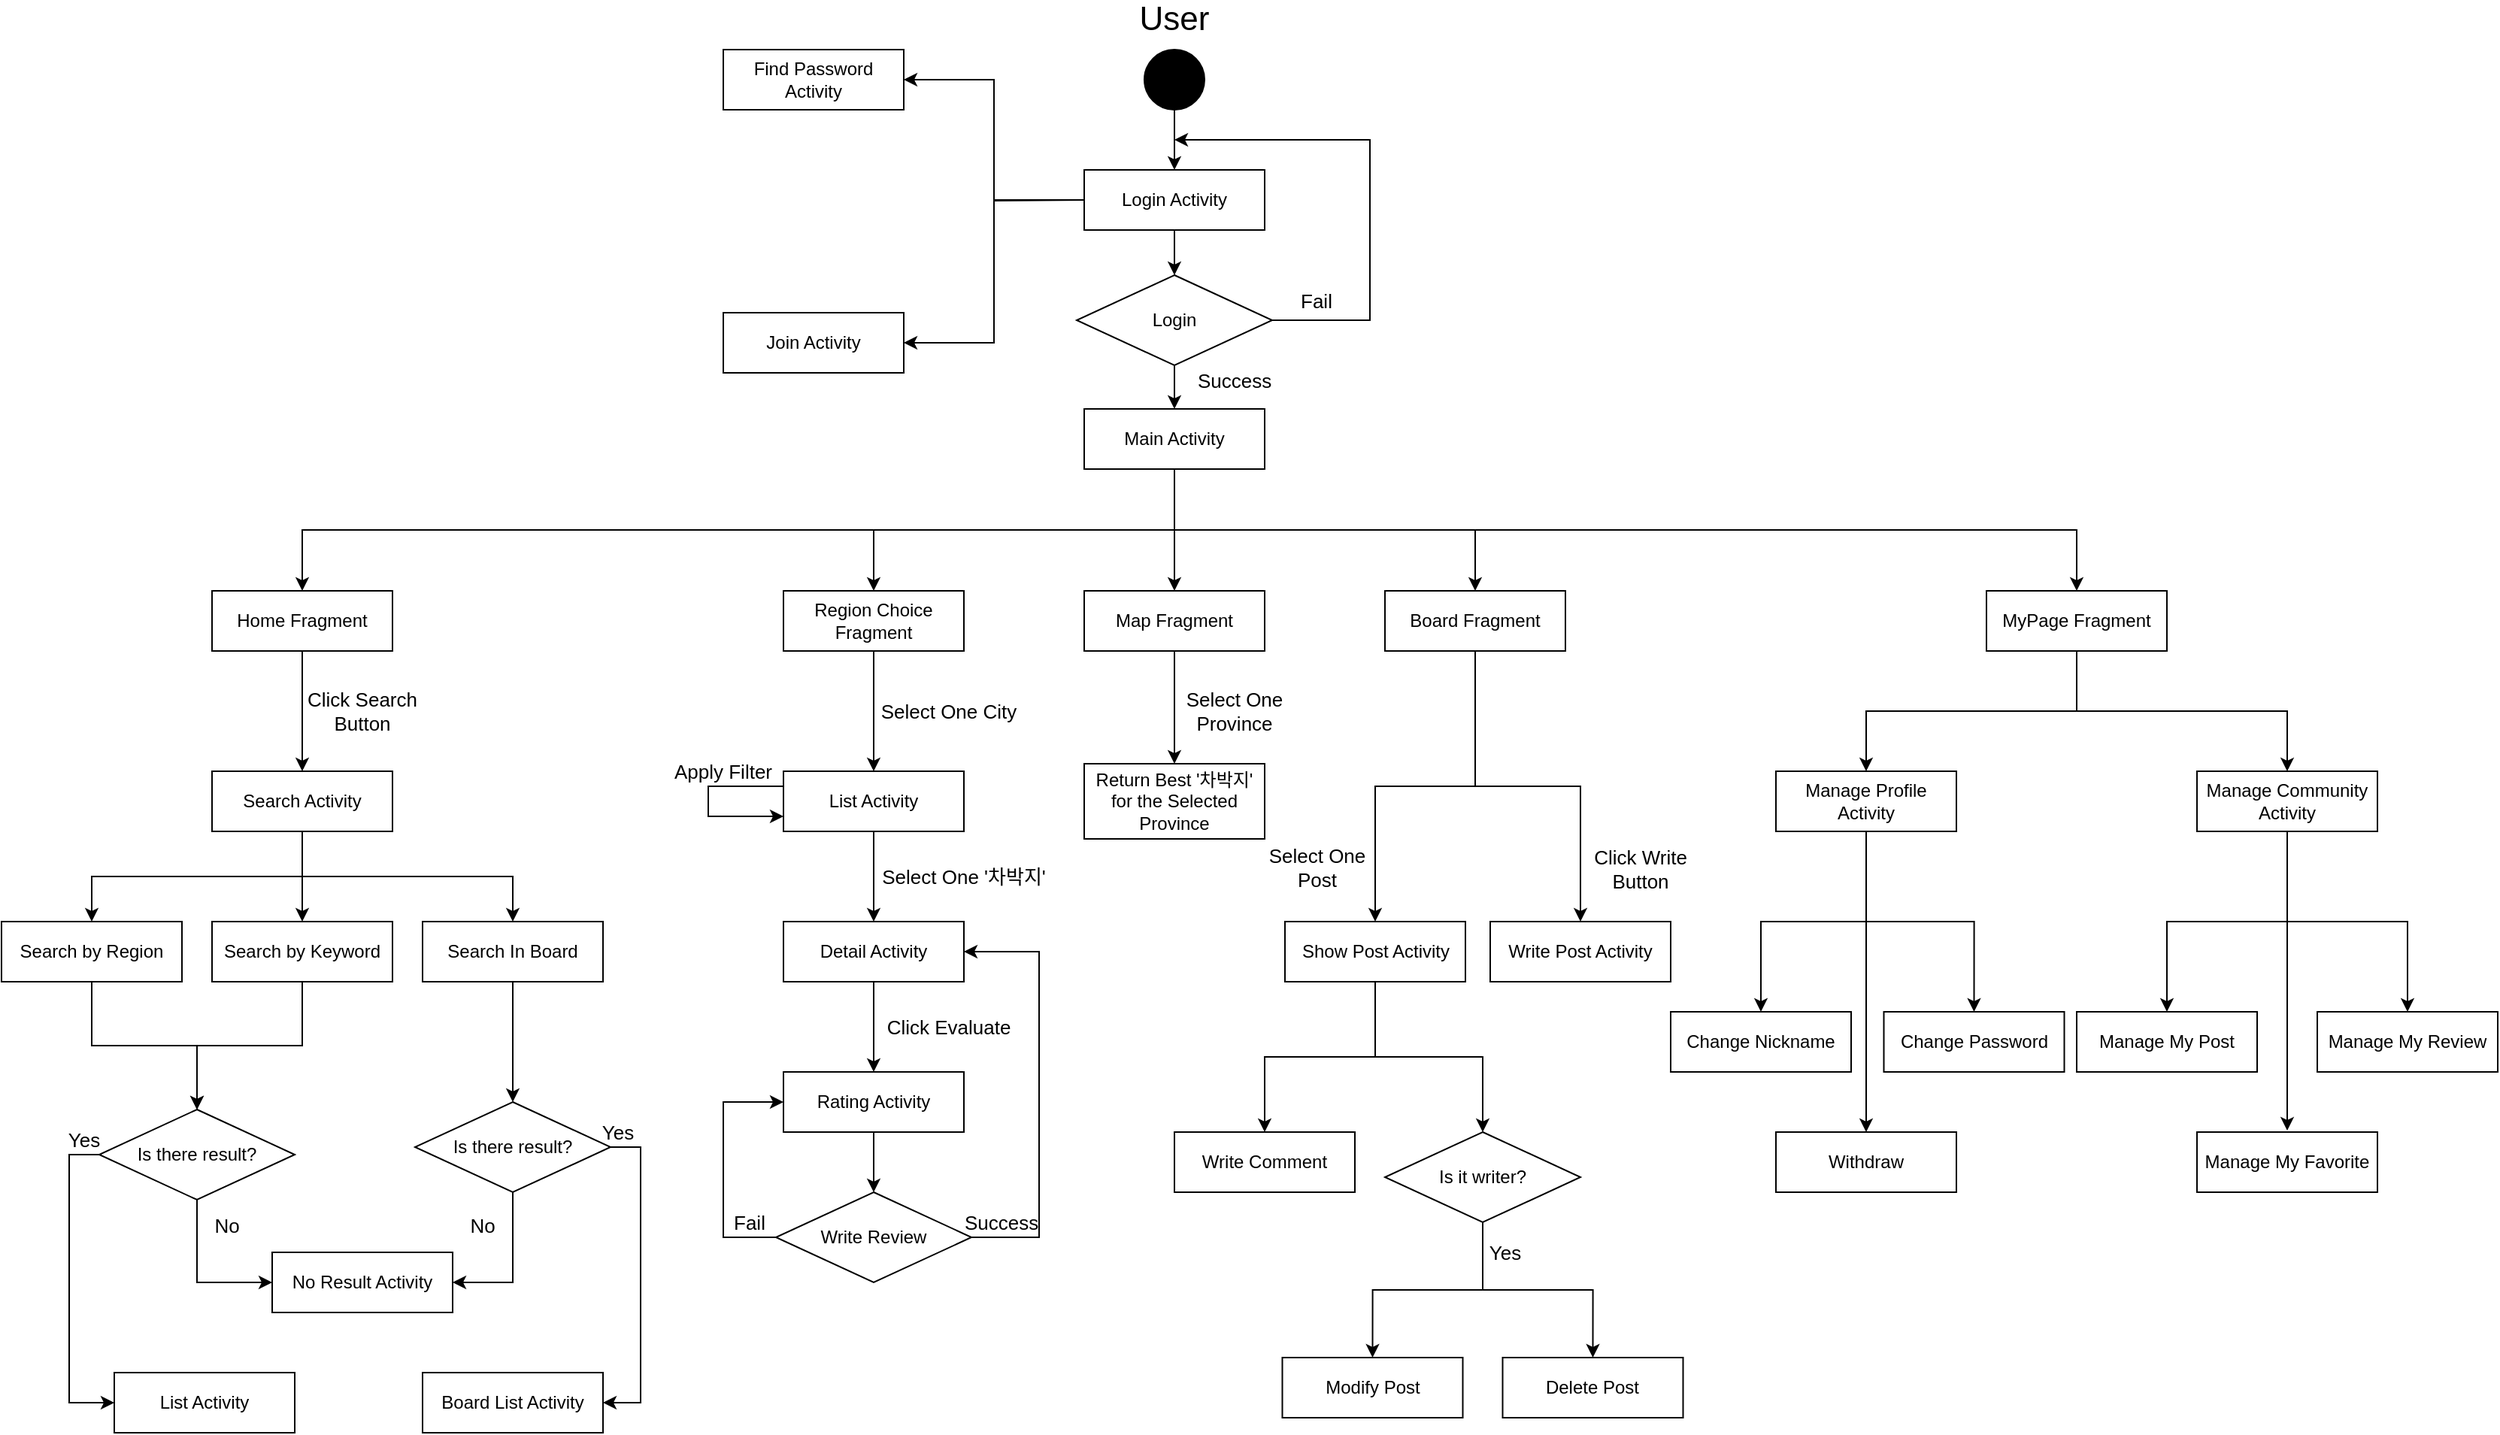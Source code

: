 <mxfile version="14.0.1" type="github" pages="2"><diagram id="q41CAksg_9pxqo4Myfak" name="Page-1"><mxGraphModel dx="2997" dy="1300" grid="1" gridSize="10" guides="1" tooltips="1" connect="1" arrows="1" fold="1" page="1" pageScale="1" pageWidth="827" pageHeight="1169" math="0" shadow="0"><root><mxCell id="0"/><mxCell id="1" parent="0"/><mxCell id="B5qxVspNMTHWdDNKPeUm-1" style="edgeStyle=orthogonalEdgeStyle;rounded=0;orthogonalLoop=1;jettySize=auto;html=1;exitX=0.5;exitY=1;exitDx=0;exitDy=0;entryX=0.5;entryY=0;entryDx=0;entryDy=0;" edge="1" parent="1" source="B5qxVspNMTHWdDNKPeUm-2" target="B5qxVspNMTHWdDNKPeUm-6"><mxGeometry relative="1" as="geometry"/></mxCell><mxCell id="B5qxVspNMTHWdDNKPeUm-2" value="" style="ellipse;whiteSpace=wrap;html=1;aspect=fixed;fillColor=#000000;" vertex="1" parent="1"><mxGeometry x="658" y="530" width="40" height="40" as="geometry"/></mxCell><mxCell id="B5qxVspNMTHWdDNKPeUm-3" style="edgeStyle=orthogonalEdgeStyle;rounded=0;orthogonalLoop=1;jettySize=auto;html=1;entryX=0.5;entryY=0;entryDx=0;entryDy=0;" edge="1" parent="1" source="B5qxVspNMTHWdDNKPeUm-6" target="B5qxVspNMTHWdDNKPeUm-9"><mxGeometry relative="1" as="geometry"/></mxCell><mxCell id="B5qxVspNMTHWdDNKPeUm-4" style="edgeStyle=orthogonalEdgeStyle;rounded=0;orthogonalLoop=1;jettySize=auto;html=1;exitX=0;exitY=0.5;exitDx=0;exitDy=0;entryX=1;entryY=0.5;entryDx=0;entryDy=0;" edge="1" parent="1" source="B5qxVspNMTHWdDNKPeUm-6" target="B5qxVspNMTHWdDNKPeUm-12"><mxGeometry relative="1" as="geometry"/></mxCell><mxCell id="B5qxVspNMTHWdDNKPeUm-5" style="edgeStyle=orthogonalEdgeStyle;rounded=0;orthogonalLoop=1;jettySize=auto;html=1;entryX=1;entryY=0.5;entryDx=0;entryDy=0;" edge="1" parent="1" target="B5qxVspNMTHWdDNKPeUm-10"><mxGeometry relative="1" as="geometry"><mxPoint x="618" y="630" as="sourcePoint"/></mxGeometry></mxCell><mxCell id="B5qxVspNMTHWdDNKPeUm-6" value="Login Activity" style="rounded=0;whiteSpace=wrap;html=1;" vertex="1" parent="1"><mxGeometry x="618" y="610" width="120" height="40" as="geometry"/></mxCell><mxCell id="B5qxVspNMTHWdDNKPeUm-7" style="edgeStyle=orthogonalEdgeStyle;rounded=0;orthogonalLoop=1;jettySize=auto;html=1;exitX=0.5;exitY=1;exitDx=0;exitDy=0;entryX=0.5;entryY=0;entryDx=0;entryDy=0;" edge="1" parent="1" source="B5qxVspNMTHWdDNKPeUm-9" target="B5qxVspNMTHWdDNKPeUm-18"><mxGeometry relative="1" as="geometry"/></mxCell><mxCell id="B5qxVspNMTHWdDNKPeUm-8" style="edgeStyle=orthogonalEdgeStyle;rounded=0;orthogonalLoop=1;jettySize=auto;html=1;exitX=1;exitY=0.5;exitDx=0;exitDy=0;" edge="1" parent="1" source="B5qxVspNMTHWdDNKPeUm-9"><mxGeometry relative="1" as="geometry"><mxPoint x="678" y="590.0" as="targetPoint"/><Array as="points"><mxPoint x="808" y="710"/><mxPoint x="808" y="590"/></Array></mxGeometry></mxCell><mxCell id="B5qxVspNMTHWdDNKPeUm-9" value="Login" style="rhombus;whiteSpace=wrap;html=1;" vertex="1" parent="1"><mxGeometry x="613" y="680" width="130" height="60" as="geometry"/></mxCell><mxCell id="B5qxVspNMTHWdDNKPeUm-10" value="Join Activity" style="rounded=0;whiteSpace=wrap;html=1;" vertex="1" parent="1"><mxGeometry x="378" y="705" width="120" height="40" as="geometry"/></mxCell><mxCell id="B5qxVspNMTHWdDNKPeUm-11" value="&lt;font style=&quot;font-size: 22px&quot;&gt;User&lt;/font&gt;" style="text;html=1;strokeColor=none;fillColor=none;align=center;verticalAlign=middle;whiteSpace=wrap;rounded=0;" vertex="1" parent="1"><mxGeometry x="658" y="500" width="40" height="20" as="geometry"/></mxCell><mxCell id="B5qxVspNMTHWdDNKPeUm-12" value="Find Password&lt;br&gt;Activity" style="rounded=0;whiteSpace=wrap;html=1;" vertex="1" parent="1"><mxGeometry x="378" y="530" width="120" height="40" as="geometry"/></mxCell><mxCell id="B5qxVspNMTHWdDNKPeUm-13" style="edgeStyle=orthogonalEdgeStyle;rounded=0;orthogonalLoop=1;jettySize=auto;html=1;exitX=0.5;exitY=1;exitDx=0;exitDy=0;entryX=0.5;entryY=0;entryDx=0;entryDy=0;" edge="1" parent="1" source="B5qxVspNMTHWdDNKPeUm-18" target="B5qxVspNMTHWdDNKPeUm-20"><mxGeometry relative="1" as="geometry"/></mxCell><mxCell id="B5qxVspNMTHWdDNKPeUm-14" style="edgeStyle=orthogonalEdgeStyle;rounded=0;orthogonalLoop=1;jettySize=auto;html=1;exitX=0.5;exitY=1;exitDx=0;exitDy=0;entryX=0.5;entryY=0;entryDx=0;entryDy=0;" edge="1" parent="1" source="B5qxVspNMTHWdDNKPeUm-18" target="B5qxVspNMTHWdDNKPeUm-22"><mxGeometry relative="1" as="geometry"/></mxCell><mxCell id="B5qxVspNMTHWdDNKPeUm-15" style="edgeStyle=orthogonalEdgeStyle;rounded=0;orthogonalLoop=1;jettySize=auto;html=1;exitX=0.5;exitY=1;exitDx=0;exitDy=0;entryX=0.5;entryY=0;entryDx=0;entryDy=0;" edge="1" parent="1" source="B5qxVspNMTHWdDNKPeUm-18" target="B5qxVspNMTHWdDNKPeUm-27"><mxGeometry relative="1" as="geometry"/></mxCell><mxCell id="B5qxVspNMTHWdDNKPeUm-16" style="edgeStyle=orthogonalEdgeStyle;rounded=0;orthogonalLoop=1;jettySize=auto;html=1;exitX=0.5;exitY=1;exitDx=0;exitDy=0;" edge="1" parent="1" source="B5qxVspNMTHWdDNKPeUm-18" target="B5qxVspNMTHWdDNKPeUm-30"><mxGeometry relative="1" as="geometry"/></mxCell><mxCell id="B5qxVspNMTHWdDNKPeUm-17" style="edgeStyle=orthogonalEdgeStyle;rounded=0;orthogonalLoop=1;jettySize=auto;html=1;exitX=0.5;exitY=1;exitDx=0;exitDy=0;entryX=0.5;entryY=0;entryDx=0;entryDy=0;" edge="1" parent="1" source="B5qxVspNMTHWdDNKPeUm-18" target="B5qxVspNMTHWdDNKPeUm-24"><mxGeometry relative="1" as="geometry"/></mxCell><mxCell id="B5qxVspNMTHWdDNKPeUm-18" value="Main Activity" style="rounded=0;whiteSpace=wrap;html=1;" vertex="1" parent="1"><mxGeometry x="618" y="769" width="120" height="40" as="geometry"/></mxCell><mxCell id="B5qxVspNMTHWdDNKPeUm-19" style="edgeStyle=orthogonalEdgeStyle;rounded=0;orthogonalLoop=1;jettySize=auto;html=1;exitX=0.5;exitY=1;exitDx=0;exitDy=0;entryX=0.5;entryY=0;entryDx=0;entryDy=0;" edge="1" parent="1" source="B5qxVspNMTHWdDNKPeUm-20" target="B5qxVspNMTHWdDNKPeUm-49"><mxGeometry relative="1" as="geometry"/></mxCell><mxCell id="B5qxVspNMTHWdDNKPeUm-20" value="Map Fragment" style="rounded=0;whiteSpace=wrap;html=1;" vertex="1" parent="1"><mxGeometry x="618" y="890" width="120" height="40" as="geometry"/></mxCell><mxCell id="B5qxVspNMTHWdDNKPeUm-21" style="edgeStyle=orthogonalEdgeStyle;rounded=0;orthogonalLoop=1;jettySize=auto;html=1;exitX=0.5;exitY=1;exitDx=0;exitDy=0;entryX=0.5;entryY=0;entryDx=0;entryDy=0;" edge="1" parent="1" source="B5qxVspNMTHWdDNKPeUm-22" target="B5qxVspNMTHWdDNKPeUm-34"><mxGeometry relative="1" as="geometry"/></mxCell><mxCell id="B5qxVspNMTHWdDNKPeUm-22" value="Region Choice&lt;br&gt;Fragment" style="rounded=0;whiteSpace=wrap;html=1;" vertex="1" parent="1"><mxGeometry x="418" y="890" width="120" height="40" as="geometry"/></mxCell><mxCell id="B5qxVspNMTHWdDNKPeUm-23" style="edgeStyle=orthogonalEdgeStyle;rounded=0;orthogonalLoop=1;jettySize=auto;html=1;exitX=0.5;exitY=1;exitDx=0;exitDy=0;entryX=0.5;entryY=0;entryDx=0;entryDy=0;" edge="1" parent="1" source="B5qxVspNMTHWdDNKPeUm-24" target="B5qxVspNMTHWdDNKPeUm-81"><mxGeometry relative="1" as="geometry"/></mxCell><mxCell id="B5qxVspNMTHWdDNKPeUm-24" value="Home Fragment" style="rounded=0;whiteSpace=wrap;html=1;" vertex="1" parent="1"><mxGeometry x="38" y="890" width="120" height="40" as="geometry"/></mxCell><mxCell id="B5qxVspNMTHWdDNKPeUm-25" style="edgeStyle=orthogonalEdgeStyle;rounded=0;orthogonalLoop=1;jettySize=auto;html=1;exitX=0.5;exitY=1;exitDx=0;exitDy=0;entryX=0.5;entryY=0;entryDx=0;entryDy=0;" edge="1" parent="1" source="B5qxVspNMTHWdDNKPeUm-27" target="B5qxVspNMTHWdDNKPeUm-53"><mxGeometry relative="1" as="geometry"><mxPoint x="878.235" y="1120" as="targetPoint"/></mxGeometry></mxCell><mxCell id="B5qxVspNMTHWdDNKPeUm-26" style="edgeStyle=orthogonalEdgeStyle;rounded=0;orthogonalLoop=1;jettySize=auto;html=1;exitX=0.5;exitY=1;exitDx=0;exitDy=0;entryX=0.5;entryY=0;entryDx=0;entryDy=0;" edge="1" parent="1" source="B5qxVspNMTHWdDNKPeUm-27" target="B5qxVspNMTHWdDNKPeUm-54"><mxGeometry relative="1" as="geometry"/></mxCell><mxCell id="B5qxVspNMTHWdDNKPeUm-27" value="Board Fragment" style="rounded=0;whiteSpace=wrap;html=1;" vertex="1" parent="1"><mxGeometry x="818" y="890" width="120" height="40" as="geometry"/></mxCell><mxCell id="B5qxVspNMTHWdDNKPeUm-28" style="edgeStyle=orthogonalEdgeStyle;rounded=0;orthogonalLoop=1;jettySize=auto;html=1;exitX=0.5;exitY=1;exitDx=0;exitDy=0;entryX=0.5;entryY=0;entryDx=0;entryDy=0;" edge="1" parent="1" source="B5qxVspNMTHWdDNKPeUm-30" target="B5qxVspNMTHWdDNKPeUm-67"><mxGeometry relative="1" as="geometry"/></mxCell><mxCell id="B5qxVspNMTHWdDNKPeUm-29" style="edgeStyle=orthogonalEdgeStyle;rounded=0;orthogonalLoop=1;jettySize=auto;html=1;exitX=0.5;exitY=1;exitDx=0;exitDy=0;entryX=0.5;entryY=0;entryDx=0;entryDy=0;" edge="1" parent="1" source="B5qxVspNMTHWdDNKPeUm-30" target="B5qxVspNMTHWdDNKPeUm-71"><mxGeometry relative="1" as="geometry"/></mxCell><mxCell id="B5qxVspNMTHWdDNKPeUm-30" value="MyPage Fragment" style="rounded=0;whiteSpace=wrap;html=1;" vertex="1" parent="1"><mxGeometry x="1218" y="890" width="120" height="40" as="geometry"/></mxCell><mxCell id="B5qxVspNMTHWdDNKPeUm-31" value="&lt;font style=&quot;font-size: 13px&quot;&gt;Success&lt;/font&gt;" style="text;html=1;strokeColor=none;fillColor=none;align=center;verticalAlign=middle;whiteSpace=wrap;rounded=0;" vertex="1" parent="1"><mxGeometry x="698" y="740" width="40" height="20" as="geometry"/></mxCell><mxCell id="B5qxVspNMTHWdDNKPeUm-32" value="&lt;font style=&quot;font-size: 13px&quot;&gt;Fail&lt;/font&gt;" style="text;html=1;strokeColor=none;fillColor=none;align=center;verticalAlign=middle;whiteSpace=wrap;rounded=0;" vertex="1" parent="1"><mxGeometry x="755" y="688" width="35" height="17" as="geometry"/></mxCell><mxCell id="B5qxVspNMTHWdDNKPeUm-33" style="edgeStyle=orthogonalEdgeStyle;rounded=0;orthogonalLoop=1;jettySize=auto;html=1;exitX=0.5;exitY=1;exitDx=0;exitDy=0;entryX=0.5;entryY=0;entryDx=0;entryDy=0;" edge="1" parent="1" source="B5qxVspNMTHWdDNKPeUm-34" target="B5qxVspNMTHWdDNKPeUm-36"><mxGeometry relative="1" as="geometry"/></mxCell><mxCell id="B5qxVspNMTHWdDNKPeUm-34" value="List Activity" style="rounded=0;whiteSpace=wrap;html=1;" vertex="1" parent="1"><mxGeometry x="418" y="1010" width="120" height="40" as="geometry"/></mxCell><mxCell id="B5qxVspNMTHWdDNKPeUm-35" style="edgeStyle=orthogonalEdgeStyle;rounded=0;orthogonalLoop=1;jettySize=auto;html=1;exitX=0.5;exitY=1;exitDx=0;exitDy=0;entryX=0.5;entryY=0;entryDx=0;entryDy=0;" edge="1" parent="1" source="B5qxVspNMTHWdDNKPeUm-36" target="B5qxVspNMTHWdDNKPeUm-42"><mxGeometry relative="1" as="geometry"/></mxCell><mxCell id="B5qxVspNMTHWdDNKPeUm-36" value="Detail Activity" style="rounded=0;whiteSpace=wrap;html=1;" vertex="1" parent="1"><mxGeometry x="418" y="1110" width="120" height="40" as="geometry"/></mxCell><mxCell id="B5qxVspNMTHWdDNKPeUm-37" value="&lt;span style=&quot;font-size: 13px&quot;&gt;Select One '차박지'&lt;/span&gt;" style="text;html=1;strokeColor=none;fillColor=none;align=center;verticalAlign=middle;whiteSpace=wrap;rounded=0;" vertex="1" parent="1"><mxGeometry x="478" y="1060" width="120" height="40" as="geometry"/></mxCell><mxCell id="B5qxVspNMTHWdDNKPeUm-38" value="&lt;span style=&quot;font-size: 13px&quot;&gt;Select One City&lt;/span&gt;" style="text;html=1;strokeColor=none;fillColor=none;align=center;verticalAlign=middle;whiteSpace=wrap;rounded=0;" vertex="1" parent="1"><mxGeometry x="478" y="950" width="100" height="40" as="geometry"/></mxCell><mxCell id="B5qxVspNMTHWdDNKPeUm-39" style="edgeStyle=orthogonalEdgeStyle;rounded=0;orthogonalLoop=1;jettySize=auto;html=1;exitX=0;exitY=0.25;exitDx=0;exitDy=0;entryX=0;entryY=0.75;entryDx=0;entryDy=0;" edge="1" parent="1" source="B5qxVspNMTHWdDNKPeUm-34" target="B5qxVspNMTHWdDNKPeUm-34"><mxGeometry relative="1" as="geometry"><Array as="points"><mxPoint x="368" y="1020"/><mxPoint x="368" y="1040"/></Array></mxGeometry></mxCell><mxCell id="B5qxVspNMTHWdDNKPeUm-40" value="&lt;span style=&quot;font-size: 13px&quot;&gt;Apply Filter&lt;/span&gt;" style="text;html=1;strokeColor=none;fillColor=none;align=center;verticalAlign=middle;whiteSpace=wrap;rounded=0;" vertex="1" parent="1"><mxGeometry x="328" y="990" width="100" height="40" as="geometry"/></mxCell><mxCell id="B5qxVspNMTHWdDNKPeUm-41" style="edgeStyle=orthogonalEdgeStyle;rounded=0;orthogonalLoop=1;jettySize=auto;html=1;exitX=0.5;exitY=1;exitDx=0;exitDy=0;entryX=0.5;entryY=0;entryDx=0;entryDy=0;" edge="1" parent="1" source="B5qxVspNMTHWdDNKPeUm-42" target="B5qxVspNMTHWdDNKPeUm-46"><mxGeometry relative="1" as="geometry"/></mxCell><mxCell id="B5qxVspNMTHWdDNKPeUm-42" value="Rating Activity" style="rounded=0;whiteSpace=wrap;html=1;" vertex="1" parent="1"><mxGeometry x="418" y="1210" width="120" height="40" as="geometry"/></mxCell><mxCell id="B5qxVspNMTHWdDNKPeUm-43" value="&lt;span style=&quot;font-size: 13px&quot;&gt;Click Evaluate&lt;/span&gt;" style="text;html=1;strokeColor=none;fillColor=none;align=center;verticalAlign=middle;whiteSpace=wrap;rounded=0;" vertex="1" parent="1"><mxGeometry x="478" y="1160" width="100" height="40" as="geometry"/></mxCell><mxCell id="B5qxVspNMTHWdDNKPeUm-44" style="edgeStyle=orthogonalEdgeStyle;rounded=0;orthogonalLoop=1;jettySize=auto;html=1;exitX=1;exitY=0.5;exitDx=0;exitDy=0;entryX=1;entryY=0.5;entryDx=0;entryDy=0;" edge="1" parent="1" source="B5qxVspNMTHWdDNKPeUm-46" target="B5qxVspNMTHWdDNKPeUm-36"><mxGeometry relative="1" as="geometry"><Array as="points"><mxPoint x="588" y="1320"/><mxPoint x="588" y="1130"/></Array></mxGeometry></mxCell><mxCell id="B5qxVspNMTHWdDNKPeUm-45" style="edgeStyle=orthogonalEdgeStyle;rounded=0;orthogonalLoop=1;jettySize=auto;html=1;exitX=0;exitY=0.5;exitDx=0;exitDy=0;entryX=0;entryY=0.5;entryDx=0;entryDy=0;" edge="1" parent="1" source="B5qxVspNMTHWdDNKPeUm-46" target="B5qxVspNMTHWdDNKPeUm-42"><mxGeometry relative="1" as="geometry"><Array as="points"><mxPoint x="378" y="1320"/><mxPoint x="378" y="1230"/></Array></mxGeometry></mxCell><mxCell id="B5qxVspNMTHWdDNKPeUm-46" value="Write Review" style="rhombus;whiteSpace=wrap;html=1;" vertex="1" parent="1"><mxGeometry x="413" y="1290" width="130" height="60" as="geometry"/></mxCell><mxCell id="B5qxVspNMTHWdDNKPeUm-47" value="&lt;font style=&quot;font-size: 13px&quot;&gt;Success&lt;/font&gt;" style="text;html=1;strokeColor=none;fillColor=none;align=center;verticalAlign=middle;whiteSpace=wrap;rounded=0;" vertex="1" parent="1"><mxGeometry x="543" y="1300" width="40" height="20" as="geometry"/></mxCell><mxCell id="B5qxVspNMTHWdDNKPeUm-48" value="&lt;font style=&quot;font-size: 13px&quot;&gt;Fail&lt;/font&gt;" style="text;html=1;strokeColor=none;fillColor=none;align=center;verticalAlign=middle;whiteSpace=wrap;rounded=0;" vertex="1" parent="1"><mxGeometry x="378" y="1301.5" width="35" height="17" as="geometry"/></mxCell><mxCell id="B5qxVspNMTHWdDNKPeUm-49" value="Return Best '차박지' for the Selected Province" style="rounded=0;whiteSpace=wrap;html=1;" vertex="1" parent="1"><mxGeometry x="618" y="1005" width="120" height="50" as="geometry"/></mxCell><mxCell id="B5qxVspNMTHWdDNKPeUm-50" value="&lt;span style=&quot;font-size: 13px&quot;&gt;Select One Province&lt;/span&gt;" style="text;html=1;strokeColor=none;fillColor=none;align=center;verticalAlign=middle;whiteSpace=wrap;rounded=0;" vertex="1" parent="1"><mxGeometry x="678" y="950" width="80" height="40" as="geometry"/></mxCell><mxCell id="B5qxVspNMTHWdDNKPeUm-51" style="edgeStyle=orthogonalEdgeStyle;rounded=0;orthogonalLoop=1;jettySize=auto;html=1;exitX=0.5;exitY=1;exitDx=0;exitDy=0;entryX=0.5;entryY=0;entryDx=0;entryDy=0;" edge="1" parent="1" source="B5qxVspNMTHWdDNKPeUm-53" target="B5qxVspNMTHWdDNKPeUm-57"><mxGeometry relative="1" as="geometry"/></mxCell><mxCell id="B5qxVspNMTHWdDNKPeUm-52" style="edgeStyle=orthogonalEdgeStyle;rounded=0;orthogonalLoop=1;jettySize=auto;html=1;exitX=0.5;exitY=1;exitDx=0;exitDy=0;entryX=0.5;entryY=0;entryDx=0;entryDy=0;" edge="1" parent="1" source="B5qxVspNMTHWdDNKPeUm-53" target="B5qxVspNMTHWdDNKPeUm-60"><mxGeometry relative="1" as="geometry"/></mxCell><mxCell id="B5qxVspNMTHWdDNKPeUm-53" value="Show Post Activity" style="rounded=0;whiteSpace=wrap;html=1;" vertex="1" parent="1"><mxGeometry x="751.5" y="1110" width="120" height="40" as="geometry"/></mxCell><mxCell id="B5qxVspNMTHWdDNKPeUm-54" value="Write Post Activity" style="rounded=0;whiteSpace=wrap;html=1;" vertex="1" parent="1"><mxGeometry x="888" y="1110" width="120" height="40" as="geometry"/></mxCell><mxCell id="B5qxVspNMTHWdDNKPeUm-55" value="Modify Post" style="rounded=0;whiteSpace=wrap;html=1;" vertex="1" parent="1"><mxGeometry x="749.75" y="1400" width="120" height="40" as="geometry"/></mxCell><mxCell id="B5qxVspNMTHWdDNKPeUm-56" value="Delete Post" style="rounded=0;whiteSpace=wrap;html=1;" vertex="1" parent="1"><mxGeometry x="896.25" y="1400" width="120" height="40" as="geometry"/></mxCell><mxCell id="B5qxVspNMTHWdDNKPeUm-57" value="Write Comment" style="rounded=0;whiteSpace=wrap;html=1;" vertex="1" parent="1"><mxGeometry x="678" y="1250" width="120" height="40" as="geometry"/></mxCell><mxCell id="B5qxVspNMTHWdDNKPeUm-58" style="edgeStyle=orthogonalEdgeStyle;rounded=0;orthogonalLoop=1;jettySize=auto;html=1;exitX=0.5;exitY=1;exitDx=0;exitDy=0;entryX=0.5;entryY=0;entryDx=0;entryDy=0;" edge="1" parent="1" source="B5qxVspNMTHWdDNKPeUm-60" target="B5qxVspNMTHWdDNKPeUm-55"><mxGeometry relative="1" as="geometry"/></mxCell><mxCell id="B5qxVspNMTHWdDNKPeUm-59" style="edgeStyle=orthogonalEdgeStyle;rounded=0;orthogonalLoop=1;jettySize=auto;html=1;exitX=0.5;exitY=1;exitDx=0;exitDy=0;entryX=0.5;entryY=0;entryDx=0;entryDy=0;" edge="1" parent="1" source="B5qxVspNMTHWdDNKPeUm-60" target="B5qxVspNMTHWdDNKPeUm-56"><mxGeometry relative="1" as="geometry"/></mxCell><mxCell id="B5qxVspNMTHWdDNKPeUm-60" value="Is it writer?" style="rhombus;whiteSpace=wrap;html=1;" vertex="1" parent="1"><mxGeometry x="818" y="1250" width="130" height="60" as="geometry"/></mxCell><mxCell id="B5qxVspNMTHWdDNKPeUm-61" value="&lt;font style=&quot;font-size: 13px&quot;&gt;Yes&lt;/font&gt;" style="text;html=1;strokeColor=none;fillColor=none;align=center;verticalAlign=middle;whiteSpace=wrap;rounded=0;" vertex="1" parent="1"><mxGeometry x="878" y="1320" width="40" height="20" as="geometry"/></mxCell><mxCell id="B5qxVspNMTHWdDNKPeUm-62" value="&lt;span style=&quot;font-size: 13px&quot;&gt;Select One Post&lt;br&gt;&lt;/span&gt;" style="text;html=1;strokeColor=none;fillColor=none;align=center;verticalAlign=middle;whiteSpace=wrap;rounded=0;" vertex="1" parent="1"><mxGeometry x="732.5" y="1054" width="80" height="40" as="geometry"/></mxCell><mxCell id="B5qxVspNMTHWdDNKPeUm-63" value="&lt;span style=&quot;font-size: 13px&quot;&gt;Click Write Button&lt;br&gt;&lt;/span&gt;" style="text;html=1;strokeColor=none;fillColor=none;align=center;verticalAlign=middle;whiteSpace=wrap;rounded=0;" vertex="1" parent="1"><mxGeometry x="948" y="1055" width="80" height="40" as="geometry"/></mxCell><mxCell id="B5qxVspNMTHWdDNKPeUm-64" style="edgeStyle=orthogonalEdgeStyle;rounded=0;orthogonalLoop=1;jettySize=auto;html=1;exitX=0.5;exitY=1;exitDx=0;exitDy=0;entryX=0.5;entryY=0;entryDx=0;entryDy=0;" edge="1" parent="1" source="B5qxVspNMTHWdDNKPeUm-67" target="B5qxVspNMTHWdDNKPeUm-72"><mxGeometry relative="1" as="geometry"/></mxCell><mxCell id="B5qxVspNMTHWdDNKPeUm-65" style="edgeStyle=orthogonalEdgeStyle;rounded=0;orthogonalLoop=1;jettySize=auto;html=1;exitX=0.5;exitY=1;exitDx=0;exitDy=0;entryX=0.5;entryY=0;entryDx=0;entryDy=0;" edge="1" parent="1" source="B5qxVspNMTHWdDNKPeUm-67" target="B5qxVspNMTHWdDNKPeUm-73"><mxGeometry relative="1" as="geometry"/></mxCell><mxCell id="B5qxVspNMTHWdDNKPeUm-66" style="edgeStyle=orthogonalEdgeStyle;rounded=0;orthogonalLoop=1;jettySize=auto;html=1;exitX=0.5;exitY=1;exitDx=0;exitDy=0;entryX=0.5;entryY=0;entryDx=0;entryDy=0;" edge="1" parent="1" source="B5qxVspNMTHWdDNKPeUm-67" target="B5qxVspNMTHWdDNKPeUm-74"><mxGeometry relative="1" as="geometry"/></mxCell><mxCell id="B5qxVspNMTHWdDNKPeUm-67" value="Manage Profile&lt;br&gt;Activity" style="rounded=0;whiteSpace=wrap;html=1;" vertex="1" parent="1"><mxGeometry x="1078" y="1010" width="120" height="40" as="geometry"/></mxCell><mxCell id="B5qxVspNMTHWdDNKPeUm-68" style="edgeStyle=orthogonalEdgeStyle;rounded=0;orthogonalLoop=1;jettySize=auto;html=1;exitX=0.5;exitY=1;exitDx=0;exitDy=0;entryX=0.5;entryY=0;entryDx=0;entryDy=0;" edge="1" parent="1" source="B5qxVspNMTHWdDNKPeUm-71" target="B5qxVspNMTHWdDNKPeUm-75"><mxGeometry relative="1" as="geometry"/></mxCell><mxCell id="B5qxVspNMTHWdDNKPeUm-69" style="edgeStyle=orthogonalEdgeStyle;rounded=0;orthogonalLoop=1;jettySize=auto;html=1;exitX=0.5;exitY=1;exitDx=0;exitDy=0;entryX=0.5;entryY=0;entryDx=0;entryDy=0;" edge="1" parent="1" source="B5qxVspNMTHWdDNKPeUm-71" target="B5qxVspNMTHWdDNKPeUm-76"><mxGeometry relative="1" as="geometry"/></mxCell><mxCell id="B5qxVspNMTHWdDNKPeUm-70" style="edgeStyle=orthogonalEdgeStyle;rounded=0;orthogonalLoop=1;jettySize=auto;html=1;exitX=0.5;exitY=1;exitDx=0;exitDy=0;" edge="1" parent="1" source="B5qxVspNMTHWdDNKPeUm-71"><mxGeometry relative="1" as="geometry"><mxPoint x="1418" y="1249" as="targetPoint"/></mxGeometry></mxCell><mxCell id="B5qxVspNMTHWdDNKPeUm-71" value="Manage Community Activity" style="rounded=0;whiteSpace=wrap;html=1;" vertex="1" parent="1"><mxGeometry x="1358" y="1010" width="120" height="40" as="geometry"/></mxCell><mxCell id="B5qxVspNMTHWdDNKPeUm-72" value="Change Nickname" style="rounded=0;whiteSpace=wrap;html=1;" vertex="1" parent="1"><mxGeometry x="1008" y="1170" width="120" height="40" as="geometry"/></mxCell><mxCell id="B5qxVspNMTHWdDNKPeUm-73" value="Change Password" style="rounded=0;whiteSpace=wrap;html=1;" vertex="1" parent="1"><mxGeometry x="1149.75" y="1170" width="120" height="40" as="geometry"/></mxCell><mxCell id="B5qxVspNMTHWdDNKPeUm-74" value="Withdraw" style="rounded=0;whiteSpace=wrap;html=1;" vertex="1" parent="1"><mxGeometry x="1078" y="1250" width="120" height="40" as="geometry"/></mxCell><mxCell id="B5qxVspNMTHWdDNKPeUm-75" value="Manage My Post" style="rounded=0;whiteSpace=wrap;html=1;" vertex="1" parent="1"><mxGeometry x="1278" y="1170" width="120" height="40" as="geometry"/></mxCell><mxCell id="B5qxVspNMTHWdDNKPeUm-76" value="Manage My Review" style="rounded=0;whiteSpace=wrap;html=1;" vertex="1" parent="1"><mxGeometry x="1438" y="1170" width="120" height="40" as="geometry"/></mxCell><mxCell id="B5qxVspNMTHWdDNKPeUm-77" value="Manage My Favorite" style="rounded=0;whiteSpace=wrap;html=1;" vertex="1" parent="1"><mxGeometry x="1358" y="1250" width="120" height="40" as="geometry"/></mxCell><mxCell id="B5qxVspNMTHWdDNKPeUm-78" style="edgeStyle=orthogonalEdgeStyle;rounded=0;orthogonalLoop=1;jettySize=auto;html=1;exitX=0.5;exitY=1;exitDx=0;exitDy=0;entryX=0.5;entryY=0;entryDx=0;entryDy=0;" edge="1" parent="1" source="B5qxVspNMTHWdDNKPeUm-81" target="B5qxVspNMTHWdDNKPeUm-86"><mxGeometry relative="1" as="geometry"/></mxCell><mxCell id="B5qxVspNMTHWdDNKPeUm-79" style="edgeStyle=orthogonalEdgeStyle;rounded=0;orthogonalLoop=1;jettySize=auto;html=1;exitX=0.5;exitY=1;exitDx=0;exitDy=0;entryX=0.5;entryY=0;entryDx=0;entryDy=0;" edge="1" parent="1" source="B5qxVspNMTHWdDNKPeUm-81" target="B5qxVspNMTHWdDNKPeUm-84"><mxGeometry relative="1" as="geometry"/></mxCell><mxCell id="B5qxVspNMTHWdDNKPeUm-80" style="edgeStyle=orthogonalEdgeStyle;rounded=0;orthogonalLoop=1;jettySize=auto;html=1;exitX=0.5;exitY=1;exitDx=0;exitDy=0;entryX=0.5;entryY=0;entryDx=0;entryDy=0;" edge="1" parent="1" source="B5qxVspNMTHWdDNKPeUm-81" target="B5qxVspNMTHWdDNKPeUm-88"><mxGeometry relative="1" as="geometry"/></mxCell><mxCell id="B5qxVspNMTHWdDNKPeUm-81" value="Search Activity" style="rounded=0;whiteSpace=wrap;html=1;" vertex="1" parent="1"><mxGeometry x="38" y="1010" width="120" height="40" as="geometry"/></mxCell><mxCell id="B5qxVspNMTHWdDNKPeUm-82" value="&lt;span style=&quot;font-size: 13px&quot;&gt;Click Search Button&lt;/span&gt;" style="text;html=1;strokeColor=none;fillColor=none;align=center;verticalAlign=middle;whiteSpace=wrap;rounded=0;" vertex="1" parent="1"><mxGeometry x="98" y="950" width="80" height="40" as="geometry"/></mxCell><mxCell id="B5qxVspNMTHWdDNKPeUm-83" style="edgeStyle=orthogonalEdgeStyle;rounded=0;orthogonalLoop=1;jettySize=auto;html=1;exitX=0.5;exitY=1;exitDx=0;exitDy=0;entryX=0.5;entryY=0;entryDx=0;entryDy=0;" edge="1" parent="1" source="B5qxVspNMTHWdDNKPeUm-84" target="B5qxVspNMTHWdDNKPeUm-91"><mxGeometry relative="1" as="geometry"/></mxCell><mxCell id="B5qxVspNMTHWdDNKPeUm-84" value="Search by Region" style="rounded=0;whiteSpace=wrap;html=1;" vertex="1" parent="1"><mxGeometry x="-102" y="1110" width="120" height="40" as="geometry"/></mxCell><mxCell id="B5qxVspNMTHWdDNKPeUm-85" style="edgeStyle=orthogonalEdgeStyle;rounded=0;orthogonalLoop=1;jettySize=auto;html=1;exitX=0.5;exitY=1;exitDx=0;exitDy=0;entryX=0.5;entryY=0;entryDx=0;entryDy=0;" edge="1" parent="1" source="B5qxVspNMTHWdDNKPeUm-86" target="B5qxVspNMTHWdDNKPeUm-91"><mxGeometry relative="1" as="geometry"/></mxCell><mxCell id="B5qxVspNMTHWdDNKPeUm-86" value="Search by Keyword" style="rounded=0;whiteSpace=wrap;html=1;" vertex="1" parent="1"><mxGeometry x="38" y="1110" width="120" height="40" as="geometry"/></mxCell><mxCell id="B5qxVspNMTHWdDNKPeUm-87" style="edgeStyle=orthogonalEdgeStyle;rounded=0;orthogonalLoop=1;jettySize=auto;html=1;exitX=0.5;exitY=1;exitDx=0;exitDy=0;entryX=0.5;entryY=0;entryDx=0;entryDy=0;" edge="1" parent="1" source="B5qxVspNMTHWdDNKPeUm-88" target="B5qxVspNMTHWdDNKPeUm-98"><mxGeometry relative="1" as="geometry"/></mxCell><mxCell id="B5qxVspNMTHWdDNKPeUm-88" value="Search In Board" style="rounded=0;whiteSpace=wrap;html=1;" vertex="1" parent="1"><mxGeometry x="178" y="1110" width="120" height="40" as="geometry"/></mxCell><mxCell id="B5qxVspNMTHWdDNKPeUm-89" style="edgeStyle=orthogonalEdgeStyle;rounded=0;orthogonalLoop=1;jettySize=auto;html=1;exitX=0.5;exitY=1;exitDx=0;exitDy=0;entryX=0;entryY=0.5;entryDx=0;entryDy=0;" edge="1" parent="1" source="B5qxVspNMTHWdDNKPeUm-91" target="B5qxVspNMTHWdDNKPeUm-94"><mxGeometry relative="1" as="geometry"/></mxCell><mxCell id="B5qxVspNMTHWdDNKPeUm-90" style="edgeStyle=orthogonalEdgeStyle;rounded=0;orthogonalLoop=1;jettySize=auto;html=1;exitX=0;exitY=0.5;exitDx=0;exitDy=0;entryX=0;entryY=0.5;entryDx=0;entryDy=0;" edge="1" parent="1" source="B5qxVspNMTHWdDNKPeUm-91" target="B5qxVspNMTHWdDNKPeUm-92"><mxGeometry relative="1" as="geometry"/></mxCell><mxCell id="B5qxVspNMTHWdDNKPeUm-91" value="Is there result?" style="rhombus;whiteSpace=wrap;html=1;" vertex="1" parent="1"><mxGeometry x="-37" y="1235" width="130" height="60" as="geometry"/></mxCell><mxCell id="B5qxVspNMTHWdDNKPeUm-92" value="List Activity" style="rounded=0;whiteSpace=wrap;html=1;" vertex="1" parent="1"><mxGeometry x="-27" y="1410" width="120" height="40" as="geometry"/></mxCell><mxCell id="B5qxVspNMTHWdDNKPeUm-93" value="&lt;font style=&quot;font-size: 13px&quot;&gt;Yes&lt;/font&gt;" style="text;html=1;strokeColor=none;fillColor=none;align=center;verticalAlign=middle;whiteSpace=wrap;rounded=0;" vertex="1" parent="1"><mxGeometry x="-67" y="1245" width="40" height="20" as="geometry"/></mxCell><mxCell id="B5qxVspNMTHWdDNKPeUm-94" value="No Result Activity" style="rounded=0;whiteSpace=wrap;html=1;" vertex="1" parent="1"><mxGeometry x="78" y="1330" width="120" height="40" as="geometry"/></mxCell><mxCell id="B5qxVspNMTHWdDNKPeUm-95" value="&lt;font style=&quot;font-size: 13px&quot;&gt;No&lt;/font&gt;" style="text;html=1;strokeColor=none;fillColor=none;align=center;verticalAlign=middle;whiteSpace=wrap;rounded=0;" vertex="1" parent="1"><mxGeometry x="28" y="1301.5" width="40" height="20" as="geometry"/></mxCell><mxCell id="B5qxVspNMTHWdDNKPeUm-96" style="edgeStyle=orthogonalEdgeStyle;rounded=0;orthogonalLoop=1;jettySize=auto;html=1;exitX=0.5;exitY=1;exitDx=0;exitDy=0;entryX=1;entryY=0.5;entryDx=0;entryDy=0;" edge="1" parent="1" source="B5qxVspNMTHWdDNKPeUm-98" target="B5qxVspNMTHWdDNKPeUm-94"><mxGeometry relative="1" as="geometry"/></mxCell><mxCell id="B5qxVspNMTHWdDNKPeUm-97" style="edgeStyle=orthogonalEdgeStyle;rounded=0;orthogonalLoop=1;jettySize=auto;html=1;exitX=1;exitY=0.5;exitDx=0;exitDy=0;entryX=1;entryY=0.5;entryDx=0;entryDy=0;" edge="1" parent="1" source="B5qxVspNMTHWdDNKPeUm-98" target="B5qxVspNMTHWdDNKPeUm-99"><mxGeometry relative="1" as="geometry"/></mxCell><mxCell id="B5qxVspNMTHWdDNKPeUm-98" value="Is there result?" style="rhombus;whiteSpace=wrap;html=1;" vertex="1" parent="1"><mxGeometry x="173" y="1230" width="130" height="60" as="geometry"/></mxCell><mxCell id="B5qxVspNMTHWdDNKPeUm-99" value="Board List Activity" style="rounded=0;whiteSpace=wrap;html=1;" vertex="1" parent="1"><mxGeometry x="178" y="1410" width="120" height="40" as="geometry"/></mxCell><mxCell id="B5qxVspNMTHWdDNKPeUm-100" value="&lt;font style=&quot;font-size: 13px&quot;&gt;No&lt;/font&gt;" style="text;html=1;strokeColor=none;fillColor=none;align=center;verticalAlign=middle;whiteSpace=wrap;rounded=0;" vertex="1" parent="1"><mxGeometry x="198" y="1301.5" width="40" height="20" as="geometry"/></mxCell><mxCell id="B5qxVspNMTHWdDNKPeUm-101" value="&lt;font style=&quot;font-size: 13px&quot;&gt;Yes&lt;/font&gt;" style="text;html=1;strokeColor=none;fillColor=none;align=center;verticalAlign=middle;whiteSpace=wrap;rounded=0;" vertex="1" parent="1"><mxGeometry x="288" y="1240" width="40" height="20" as="geometry"/></mxCell></root></mxGraphModel></diagram><diagram name="Page-2" id="uKC-Zc83kD5lgl8I9B37"><mxGraphModel dx="3720" dy="1733" grid="0" gridSize="10" guides="1" tooltips="1" connect="1" arrows="1" fold="1" page="1" pageScale="1" pageWidth="827" pageHeight="1169" math="0" shadow="0"><root><mxCell id="3YixZJxxaQ0ofaRKcipB-0"/><mxCell id="3YixZJxxaQ0ofaRKcipB-1" parent="3YixZJxxaQ0ofaRKcipB-0"/><mxCell id="Hk-VlNJ30p7qu56twqSE-1" style="edgeStyle=orthogonalEdgeStyle;rounded=0;orthogonalLoop=1;jettySize=auto;html=1;exitX=0.5;exitY=1;exitDx=0;exitDy=0;entryX=0.5;entryY=0;entryDx=0;entryDy=0;" parent="3YixZJxxaQ0ofaRKcipB-1" source="9p90up7QQlcTEW3zqIGD-0" target="5YqTMzOWdok9PMLm3RpC-0" edge="1"><mxGeometry relative="1" as="geometry"/></mxCell><mxCell id="9p90up7QQlcTEW3zqIGD-0" value="" style="ellipse;whiteSpace=wrap;html=1;fillColor=#000000;" parent="3YixZJxxaQ0ofaRKcipB-1" vertex="1"><mxGeometry x="-645" y="60" width="30" height="30" as="geometry"/></mxCell><mxCell id="9p90up7QQlcTEW3zqIGD-1" value="&lt;font style=&quot;font-size: 22px&quot;&gt;User&lt;/font&gt;" style="text;html=1;strokeColor=none;fillColor=none;align=center;verticalAlign=middle;whiteSpace=wrap;rounded=0;" parent="3YixZJxxaQ0ofaRKcipB-1" vertex="1"><mxGeometry x="-650" y="30" width="40" height="20" as="geometry"/></mxCell><mxCell id="9p90up7QQlcTEW3zqIGD-2" value="&lt;h1&gt;Login&lt;/h1&gt;" style="text;html=1;strokeColor=none;fillColor=none;spacing=5;spacingTop=-20;whiteSpace=wrap;overflow=hidden;rounded=0;" parent="3YixZJxxaQ0ofaRKcipB-1" vertex="1"><mxGeometry x="-770" y="20" width="80" height="40" as="geometry"/></mxCell><mxCell id="XcBZyEGi05ikGyEw9REu-5" style="edgeStyle=orthogonalEdgeStyle;rounded=0;orthogonalLoop=1;jettySize=auto;html=1;exitX=0.5;exitY=1;exitDx=0;exitDy=0;entryX=0.5;entryY=0;entryDx=0;entryDy=0;" parent="3YixZJxxaQ0ofaRKcipB-1" source="5YqTMzOWdok9PMLm3RpC-0" target="Hk-VlNJ30p7qu56twqSE-3" edge="1"><mxGeometry relative="1" as="geometry"/></mxCell><mxCell id="5YqTMzOWdok9PMLm3RpC-0" value="Login Activity" style="rounded=0;whiteSpace=wrap;html=1;" parent="3YixZJxxaQ0ofaRKcipB-1" vertex="1"><mxGeometry x="-690" y="120" width="120" height="40" as="geometry"/></mxCell><mxCell id="XcBZyEGi05ikGyEw9REu-3" style="edgeStyle=orthogonalEdgeStyle;rounded=0;orthogonalLoop=1;jettySize=auto;html=1;exitX=0.5;exitY=1;exitDx=0;exitDy=0;entryX=0.5;entryY=0;entryDx=0;entryDy=0;" parent="3YixZJxxaQ0ofaRKcipB-1" source="Hk-VlNJ30p7qu56twqSE-3" target="XcBZyEGi05ikGyEw9REu-2" edge="1"><mxGeometry relative="1" as="geometry"/></mxCell><mxCell id="Hk-VlNJ30p7qu56twqSE-3" value="Input Email&amp;amp;Password" style="rounded=0;whiteSpace=wrap;html=1;" parent="3YixZJxxaQ0ofaRKcipB-1" vertex="1"><mxGeometry x="-690" y="190" width="120" height="40" as="geometry"/></mxCell><mxCell id="XcBZyEGi05ikGyEw9REu-7" style="edgeStyle=orthogonalEdgeStyle;rounded=0;orthogonalLoop=1;jettySize=auto;html=1;exitX=0.5;exitY=1;exitDx=0;exitDy=0;entryX=0.5;entryY=0;entryDx=0;entryDy=0;" parent="3YixZJxxaQ0ofaRKcipB-1" source="XcBZyEGi05ikGyEw9REu-2" target="XcBZyEGi05ikGyEw9REu-6" edge="1"><mxGeometry relative="1" as="geometry"/></mxCell><mxCell id="XcBZyEGi05ikGyEw9REu-12" style="edgeStyle=orthogonalEdgeStyle;rounded=0;orthogonalLoop=1;jettySize=auto;html=1;exitX=1;exitY=0.5;exitDx=0;exitDy=0;entryX=1;entryY=0.5;entryDx=0;entryDy=0;" parent="3YixZJxxaQ0ofaRKcipB-1" source="XcBZyEGi05ikGyEw9REu-2" target="Hk-VlNJ30p7qu56twqSE-3" edge="1"><mxGeometry relative="1" as="geometry"><Array as="points"><mxPoint x="-530" y="290"/><mxPoint x="-530" y="210"/></Array></mxGeometry></mxCell><mxCell id="XcBZyEGi05ikGyEw9REu-2" value="Is It Correct?" style="rhombus;whiteSpace=wrap;html=1;" parent="3YixZJxxaQ0ofaRKcipB-1" vertex="1"><mxGeometry x="-695" y="260" width="130" height="60" as="geometry"/></mxCell><mxCell id="XcBZyEGi05ikGyEw9REu-4" value="&lt;font style=&quot;font-size: 13px&quot;&gt;No&lt;/font&gt;" style="text;html=1;strokeColor=none;fillColor=none;align=center;verticalAlign=middle;whiteSpace=wrap;rounded=0;" parent="3YixZJxxaQ0ofaRKcipB-1" vertex="1"><mxGeometry x="-570" y="270" width="40" height="20" as="geometry"/></mxCell><mxCell id="XcBZyEGi05ikGyEw9REu-11" style="edgeStyle=orthogonalEdgeStyle;rounded=0;orthogonalLoop=1;jettySize=auto;html=1;exitX=0.5;exitY=1;exitDx=0;exitDy=0;entryX=0.5;entryY=0;entryDx=0;entryDy=0;" parent="3YixZJxxaQ0ofaRKcipB-1" source="XcBZyEGi05ikGyEw9REu-6" target="XcBZyEGi05ikGyEw9REu-9" edge="1"><mxGeometry relative="1" as="geometry"/></mxCell><mxCell id="XcBZyEGi05ikGyEw9REu-6" value="Main Activity" style="rounded=0;whiteSpace=wrap;html=1;" parent="3YixZJxxaQ0ofaRKcipB-1" vertex="1"><mxGeometry x="-690" y="350" width="120" height="40" as="geometry"/></mxCell><mxCell id="XcBZyEGi05ikGyEw9REu-8" value="&lt;font style=&quot;font-size: 13px&quot;&gt;Yes&lt;/font&gt;" style="text;html=1;strokeColor=none;fillColor=none;align=center;verticalAlign=middle;whiteSpace=wrap;rounded=0;" parent="3YixZJxxaQ0ofaRKcipB-1" vertex="1"><mxGeometry x="-630" y="320" width="40" height="20" as="geometry"/></mxCell><mxCell id="XcBZyEGi05ikGyEw9REu-9" value="" style="ellipse;html=1;shape=endState;fillColor=#000000;strokeColor=#000000;" parent="3YixZJxxaQ0ofaRKcipB-1" vertex="1"><mxGeometry x="-645" y="420" width="30" height="30" as="geometry"/></mxCell><mxCell id="XcBZyEGi05ikGyEw9REu-13" style="edgeStyle=orthogonalEdgeStyle;rounded=0;orthogonalLoop=1;jettySize=auto;html=1;exitX=0.5;exitY=1;exitDx=0;exitDy=0;entryX=0.5;entryY=0;entryDx=0;entryDy=0;" parent="3YixZJxxaQ0ofaRKcipB-1" source="XcBZyEGi05ikGyEw9REu-14" target="XcBZyEGi05ikGyEw9REu-18" edge="1"><mxGeometry relative="1" as="geometry"/></mxCell><mxCell id="XcBZyEGi05ikGyEw9REu-14" value="" style="ellipse;whiteSpace=wrap;html=1;fillColor=#000000;" parent="3YixZJxxaQ0ofaRKcipB-1" vertex="1"><mxGeometry x="-245" y="60" width="30" height="30" as="geometry"/></mxCell><mxCell id="XcBZyEGi05ikGyEw9REu-15" value="&lt;font style=&quot;font-size: 22px&quot;&gt;User&lt;/font&gt;" style="text;html=1;strokeColor=none;fillColor=none;align=center;verticalAlign=middle;whiteSpace=wrap;rounded=0;" parent="3YixZJxxaQ0ofaRKcipB-1" vertex="1"><mxGeometry x="-250" y="30" width="40" height="20" as="geometry"/></mxCell><mxCell id="XcBZyEGi05ikGyEw9REu-16" value="&lt;h1&gt;Join&lt;/h1&gt;" style="text;html=1;strokeColor=none;fillColor=none;spacing=5;spacingTop=-20;whiteSpace=wrap;overflow=hidden;rounded=0;" parent="3YixZJxxaQ0ofaRKcipB-1" vertex="1"><mxGeometry x="-360" y="20" width="80" height="40" as="geometry"/></mxCell><mxCell id="XcBZyEGi05ikGyEw9REu-17" style="edgeStyle=orthogonalEdgeStyle;rounded=0;orthogonalLoop=1;jettySize=auto;html=1;exitX=0.5;exitY=1;exitDx=0;exitDy=0;entryX=0.5;entryY=0;entryDx=0;entryDy=0;" parent="3YixZJxxaQ0ofaRKcipB-1" source="XcBZyEGi05ikGyEw9REu-18" target="XcBZyEGi05ikGyEw9REu-20" edge="1"><mxGeometry relative="1" as="geometry"/></mxCell><mxCell id="XcBZyEGi05ikGyEw9REu-18" value="Join Activity" style="rounded=0;whiteSpace=wrap;html=1;" parent="3YixZJxxaQ0ofaRKcipB-1" vertex="1"><mxGeometry x="-290" y="120" width="120" height="40" as="geometry"/></mxCell><mxCell id="XcBZyEGi05ikGyEw9REu-19" style="edgeStyle=orthogonalEdgeStyle;rounded=0;orthogonalLoop=1;jettySize=auto;html=1;exitX=0.5;exitY=1;exitDx=0;exitDy=0;entryX=0.5;entryY=0;entryDx=0;entryDy=0;" parent="3YixZJxxaQ0ofaRKcipB-1" source="XcBZyEGi05ikGyEw9REu-20" target="XcBZyEGi05ikGyEw9REu-23" edge="1"><mxGeometry relative="1" as="geometry"/></mxCell><mxCell id="XcBZyEGi05ikGyEw9REu-20" value="Input Email" style="rounded=0;whiteSpace=wrap;html=1;" parent="3YixZJxxaQ0ofaRKcipB-1" vertex="1"><mxGeometry x="-290" y="190" width="120" height="40" as="geometry"/></mxCell><mxCell id="XcBZyEGi05ikGyEw9REu-22" style="edgeStyle=orthogonalEdgeStyle;rounded=0;orthogonalLoop=1;jettySize=auto;html=1;exitX=1;exitY=0.5;exitDx=0;exitDy=0;entryX=1;entryY=0.5;entryDx=0;entryDy=0;" parent="3YixZJxxaQ0ofaRKcipB-1" source="XcBZyEGi05ikGyEw9REu-23" target="XcBZyEGi05ikGyEw9REu-20" edge="1"><mxGeometry relative="1" as="geometry"><Array as="points"><mxPoint x="-130" y="290"/><mxPoint x="-130" y="210"/></Array></mxGeometry></mxCell><mxCell id="XcBZyEGi05ikGyEw9REu-23" value="Isn't It Duplicated?" style="rhombus;whiteSpace=wrap;html=1;" parent="3YixZJxxaQ0ofaRKcipB-1" vertex="1"><mxGeometry x="-295" y="260" width="130" height="60" as="geometry"/></mxCell><mxCell id="XcBZyEGi05ikGyEw9REu-24" value="&lt;font style=&quot;font-size: 13px&quot;&gt;No&lt;/font&gt;" style="text;html=1;strokeColor=none;fillColor=none;align=center;verticalAlign=middle;whiteSpace=wrap;rounded=0;" parent="3YixZJxxaQ0ofaRKcipB-1" vertex="1"><mxGeometry x="-170" y="270" width="40" height="20" as="geometry"/></mxCell><mxCell id="XcBZyEGi05ikGyEw9REu-25" style="edgeStyle=orthogonalEdgeStyle;rounded=0;orthogonalLoop=1;jettySize=auto;html=1;exitX=0.5;exitY=1;exitDx=0;exitDy=0;entryX=0.5;entryY=0;entryDx=0;entryDy=0;exitPerimeter=0;" parent="3YixZJxxaQ0ofaRKcipB-1" source="XcBZyEGi05ikGyEw9REu-37" target="XcBZyEGi05ikGyEw9REu-28" edge="1"><mxGeometry relative="1" as="geometry"><mxPoint x="-235" y="929" as="sourcePoint"/></mxGeometry></mxCell><mxCell id="XcBZyEGi05ikGyEw9REu-30" style="edgeStyle=orthogonalEdgeStyle;rounded=0;orthogonalLoop=1;jettySize=auto;html=1;exitX=0.5;exitY=1;exitDx=0;exitDy=0;entryX=0.5;entryY=0;entryDx=0;entryDy=0;" parent="3YixZJxxaQ0ofaRKcipB-1" source="XcBZyEGi05ikGyEw9REu-26" target="XcBZyEGi05ikGyEw9REu-29" edge="1"><mxGeometry relative="1" as="geometry"/></mxCell><mxCell id="XcBZyEGi05ikGyEw9REu-26" value="Input Nickname" style="rounded=0;whiteSpace=wrap;html=1;" parent="3YixZJxxaQ0ofaRKcipB-1" vertex="1"><mxGeometry x="-290" y="584" width="120" height="40" as="geometry"/></mxCell><mxCell id="Ei76Ba9qLP5Z-EbLk4sh-1" style="edgeStyle=orthogonalEdgeStyle;rounded=0;orthogonalLoop=1;jettySize=auto;html=1;exitX=0;exitY=0;exitDx=0;exitDy=0;entryX=0.5;entryY=0;entryDx=0;entryDy=0;" parent="3YixZJxxaQ0ofaRKcipB-1" source="XcBZyEGi05ikGyEw9REu-27" edge="1"><mxGeometry relative="1" as="geometry"><mxPoint x="-230" y="355" as="targetPoint"/></mxGeometry></mxCell><mxCell id="XcBZyEGi05ikGyEw9REu-27" value="&lt;font style=&quot;font-size: 13px&quot;&gt;Yes&lt;/font&gt;" style="text;html=1;strokeColor=none;fillColor=none;align=center;verticalAlign=middle;whiteSpace=wrap;rounded=0;" parent="3YixZJxxaQ0ofaRKcipB-1" vertex="1"><mxGeometry x="-230" y="320" width="40" height="20" as="geometry"/></mxCell><mxCell id="XcBZyEGi05ikGyEw9REu-28" value="" style="ellipse;html=1;shape=endState;fillColor=#000000;strokeColor=#000000;" parent="3YixZJxxaQ0ofaRKcipB-1" vertex="1"><mxGeometry x="-245" y="974" width="30" height="30" as="geometry"/></mxCell><mxCell id="XcBZyEGi05ikGyEw9REu-32" style="edgeStyle=orthogonalEdgeStyle;rounded=0;orthogonalLoop=1;jettySize=auto;html=1;exitX=0.5;exitY=1;exitDx=0;exitDy=0;entryX=0.5;entryY=0;entryDx=0;entryDy=0;" parent="3YixZJxxaQ0ofaRKcipB-1" source="XcBZyEGi05ikGyEw9REu-29" target="XcBZyEGi05ikGyEw9REu-31" edge="1"><mxGeometry relative="1" as="geometry"/></mxCell><mxCell id="XcBZyEGi05ikGyEw9REu-34" style="edgeStyle=orthogonalEdgeStyle;rounded=0;orthogonalLoop=1;jettySize=auto;html=1;exitX=1;exitY=0.5;exitDx=0;exitDy=0;entryX=1;entryY=0.5;entryDx=0;entryDy=0;" parent="3YixZJxxaQ0ofaRKcipB-1" source="XcBZyEGi05ikGyEw9REu-29" target="XcBZyEGi05ikGyEw9REu-26" edge="1"><mxGeometry relative="1" as="geometry"><Array as="points"><mxPoint x="-130" y="684"/><mxPoint x="-130" y="604"/></Array></mxGeometry></mxCell><mxCell id="XcBZyEGi05ikGyEw9REu-29" value="Isn't It Duplicated?" style="rhombus;whiteSpace=wrap;html=1;" parent="3YixZJxxaQ0ofaRKcipB-1" vertex="1"><mxGeometry x="-295" y="654" width="130" height="60" as="geometry"/></mxCell><mxCell id="XcBZyEGi05ikGyEw9REu-39" style="edgeStyle=orthogonalEdgeStyle;rounded=0;orthogonalLoop=1;jettySize=auto;html=1;exitX=0.5;exitY=1;exitDx=0;exitDy=0;entryX=0.5;entryY=0;entryDx=0;entryDy=0;" parent="3YixZJxxaQ0ofaRKcipB-1" source="XcBZyEGi05ikGyEw9REu-31" target="XcBZyEGi05ikGyEw9REu-36" edge="1"><mxGeometry relative="1" as="geometry"/></mxCell><mxCell id="XcBZyEGi05ikGyEw9REu-31" value="Input&amp;nbsp;Password &amp;amp; Password Check" style="rounded=0;whiteSpace=wrap;html=1;" parent="3YixZJxxaQ0ofaRKcipB-1" vertex="1"><mxGeometry x="-290" y="744" width="120" height="40" as="geometry"/></mxCell><mxCell id="XcBZyEGi05ikGyEw9REu-33" value="&lt;font style=&quot;font-size: 13px&quot;&gt;Yes&lt;/font&gt;" style="text;html=1;strokeColor=none;fillColor=none;align=center;verticalAlign=middle;whiteSpace=wrap;rounded=0;" parent="3YixZJxxaQ0ofaRKcipB-1" vertex="1"><mxGeometry x="-230" y="717" width="40" height="20" as="geometry"/></mxCell><mxCell id="XcBZyEGi05ikGyEw9REu-35" value="&lt;font style=&quot;font-size: 13px&quot;&gt;No&lt;/font&gt;" style="text;html=1;strokeColor=none;fillColor=none;align=center;verticalAlign=middle;whiteSpace=wrap;rounded=0;" parent="3YixZJxxaQ0ofaRKcipB-1" vertex="1"><mxGeometry x="-170" y="664" width="40" height="20" as="geometry"/></mxCell><mxCell id="XcBZyEGi05ikGyEw9REu-40" style="edgeStyle=orthogonalEdgeStyle;rounded=0;orthogonalLoop=1;jettySize=auto;html=1;exitX=0.5;exitY=1;exitDx=0;exitDy=0;entryX=0.5;entryY=0;entryDx=0;entryDy=0;" parent="3YixZJxxaQ0ofaRKcipB-1" source="XcBZyEGi05ikGyEw9REu-36" target="XcBZyEGi05ikGyEw9REu-37" edge="1"><mxGeometry relative="1" as="geometry"/></mxCell><mxCell id="XcBZyEGi05ikGyEw9REu-42" style="edgeStyle=orthogonalEdgeStyle;rounded=0;orthogonalLoop=1;jettySize=auto;html=1;exitX=1;exitY=0.5;exitDx=0;exitDy=0;entryX=1;entryY=0.5;entryDx=0;entryDy=0;" parent="3YixZJxxaQ0ofaRKcipB-1" source="XcBZyEGi05ikGyEw9REu-36" target="XcBZyEGi05ikGyEw9REu-31" edge="1"><mxGeometry relative="1" as="geometry"><Array as="points"><mxPoint x="-130" y="844"/><mxPoint x="-130" y="764"/></Array></mxGeometry></mxCell><mxCell id="XcBZyEGi05ikGyEw9REu-36" value="Is it the same?" style="rhombus;whiteSpace=wrap;html=1;" parent="3YixZJxxaQ0ofaRKcipB-1" vertex="1"><mxGeometry x="-295" y="814" width="130" height="60" as="geometry"/></mxCell><mxCell id="XcBZyEGi05ikGyEw9REu-37" value="Create Account" style="rounded=0;whiteSpace=wrap;html=1;" parent="3YixZJxxaQ0ofaRKcipB-1" vertex="1"><mxGeometry x="-290" y="904" width="120" height="40" as="geometry"/></mxCell><mxCell id="XcBZyEGi05ikGyEw9REu-41" value="&lt;font style=&quot;font-size: 13px&quot;&gt;Yes&lt;/font&gt;" style="text;html=1;strokeColor=none;fillColor=none;align=center;verticalAlign=middle;whiteSpace=wrap;rounded=0;" parent="3YixZJxxaQ0ofaRKcipB-1" vertex="1"><mxGeometry x="-230" y="874" width="40" height="20" as="geometry"/></mxCell><mxCell id="XcBZyEGi05ikGyEw9REu-43" value="&lt;font style=&quot;font-size: 13px&quot;&gt;No&lt;/font&gt;" style="text;html=1;strokeColor=none;fillColor=none;align=center;verticalAlign=middle;whiteSpace=wrap;rounded=0;" parent="3YixZJxxaQ0ofaRKcipB-1" vertex="1"><mxGeometry x="-170" y="824" width="40" height="20" as="geometry"/></mxCell><mxCell id="XcBZyEGi05ikGyEw9REu-44" style="edgeStyle=orthogonalEdgeStyle;rounded=0;orthogonalLoop=1;jettySize=auto;html=1;exitX=0.5;exitY=1;exitDx=0;exitDy=0;entryX=0.5;entryY=0;entryDx=0;entryDy=0;" parent="3YixZJxxaQ0ofaRKcipB-1" source="XcBZyEGi05ikGyEw9REu-45" target="XcBZyEGi05ikGyEw9REu-49" edge="1"><mxGeometry relative="1" as="geometry"/></mxCell><mxCell id="XcBZyEGi05ikGyEw9REu-45" value="" style="ellipse;whiteSpace=wrap;html=1;fillColor=#000000;" parent="3YixZJxxaQ0ofaRKcipB-1" vertex="1"><mxGeometry x="220" y="110" width="30" height="30" as="geometry"/></mxCell><mxCell id="XcBZyEGi05ikGyEw9REu-46" value="&lt;font style=&quot;font-size: 22px&quot;&gt;User&lt;/font&gt;" style="text;html=1;strokeColor=none;fillColor=none;align=center;verticalAlign=middle;whiteSpace=wrap;rounded=0;" parent="3YixZJxxaQ0ofaRKcipB-1" vertex="1"><mxGeometry x="215" y="80" width="40" height="20" as="geometry"/></mxCell><mxCell id="XcBZyEGi05ikGyEw9REu-47" value="&lt;h1&gt;Searching '차박지'&lt;/h1&gt;" style="text;html=1;strokeColor=none;fillColor=none;spacing=5;spacingTop=-20;whiteSpace=wrap;overflow=hidden;rounded=0;" parent="3YixZJxxaQ0ofaRKcipB-1" vertex="1"><mxGeometry x="10" y="20" width="280" height="40" as="geometry"/></mxCell><mxCell id="XcBZyEGi05ikGyEw9REu-48" style="edgeStyle=orthogonalEdgeStyle;rounded=0;orthogonalLoop=1;jettySize=auto;html=1;exitX=0.5;exitY=1;exitDx=0;exitDy=0;entryX=0.5;entryY=0;entryDx=0;entryDy=0;" parent="3YixZJxxaQ0ofaRKcipB-1" source="XcBZyEGi05ikGyEw9REu-49" target="XcBZyEGi05ikGyEw9REu-51" edge="1"><mxGeometry relative="1" as="geometry"/></mxCell><mxCell id="XcBZyEGi05ikGyEw9REu-49" value="Region Choice Fragment" style="rounded=0;whiteSpace=wrap;html=1;" parent="3YixZJxxaQ0ofaRKcipB-1" vertex="1"><mxGeometry x="175" y="170" width="120" height="40" as="geometry"/></mxCell><mxCell id="XcBZyEGi05ikGyEw9REu-50" style="edgeStyle=orthogonalEdgeStyle;rounded=0;orthogonalLoop=1;jettySize=auto;html=1;exitX=0.5;exitY=1;exitDx=0;exitDy=0;entryX=0.5;entryY=0;entryDx=0;entryDy=0;" parent="3YixZJxxaQ0ofaRKcipB-1" source="XcBZyEGi05ikGyEw9REu-51" edge="1"><mxGeometry relative="1" as="geometry"><mxPoint x="235" y="310" as="targetPoint"/></mxGeometry></mxCell><mxCell id="XcBZyEGi05ikGyEw9REu-51" value="Choice One Province" style="rounded=0;whiteSpace=wrap;html=1;" parent="3YixZJxxaQ0ofaRKcipB-1" vertex="1"><mxGeometry x="175" y="240" width="120" height="40" as="geometry"/></mxCell><mxCell id="bRgOTOLrDFLGOYnrWKV4-3" style="edgeStyle=orthogonalEdgeStyle;rounded=0;orthogonalLoop=1;jettySize=auto;html=1;exitX=0.5;exitY=1;exitDx=0;exitDy=0;entryX=0.5;entryY=0;entryDx=0;entryDy=0;" parent="3YixZJxxaQ0ofaRKcipB-1" source="bRgOTOLrDFLGOYnrWKV4-0" target="bRgOTOLrDFLGOYnrWKV4-2" edge="1"><mxGeometry relative="1" as="geometry"/></mxCell><mxCell id="bRgOTOLrDFLGOYnrWKV4-0" value="Choice One City" style="rounded=0;whiteSpace=wrap;html=1;" parent="3YixZJxxaQ0ofaRKcipB-1" vertex="1"><mxGeometry x="175" y="310" width="120" height="40" as="geometry"/></mxCell><mxCell id="bRgOTOLrDFLGOYnrWKV4-5" style="edgeStyle=orthogonalEdgeStyle;rounded=0;orthogonalLoop=1;jettySize=auto;html=1;exitX=0.5;exitY=1;exitDx=0;exitDy=0;entryX=0.5;entryY=0;entryDx=0;entryDy=0;" parent="3YixZJxxaQ0ofaRKcipB-1" source="bRgOTOLrDFLGOYnrWKV4-2" target="bRgOTOLrDFLGOYnrWKV4-4" edge="1"><mxGeometry relative="1" as="geometry"/></mxCell><mxCell id="bRgOTOLrDFLGOYnrWKV4-21" style="edgeStyle=orthogonalEdgeStyle;rounded=0;orthogonalLoop=1;jettySize=auto;html=1;exitX=1;exitY=0.5;exitDx=0;exitDy=0;entryX=0;entryY=0.5;entryDx=0;entryDy=0;" parent="3YixZJxxaQ0ofaRKcipB-1" source="bRgOTOLrDFLGOYnrWKV4-2" target="bRgOTOLrDFLGOYnrWKV4-20" edge="1"><mxGeometry relative="1" as="geometry"/></mxCell><mxCell id="bRgOTOLrDFLGOYnrWKV4-2" value="Is there Result?" style="rhombus;whiteSpace=wrap;html=1;" parent="3YixZJxxaQ0ofaRKcipB-1" vertex="1"><mxGeometry x="170" y="380" width="130" height="60" as="geometry"/></mxCell><mxCell id="bRgOTOLrDFLGOYnrWKV4-8" style="edgeStyle=orthogonalEdgeStyle;rounded=0;orthogonalLoop=1;jettySize=auto;html=1;exitX=0.5;exitY=1;exitDx=0;exitDy=0;entryX=0.5;entryY=0;entryDx=0;entryDy=0;" parent="3YixZJxxaQ0ofaRKcipB-1" source="bRgOTOLrDFLGOYnrWKV4-4" target="bRgOTOLrDFLGOYnrWKV4-6" edge="1"><mxGeometry relative="1" as="geometry"/></mxCell><mxCell id="bRgOTOLrDFLGOYnrWKV4-9" style="edgeStyle=orthogonalEdgeStyle;rounded=0;orthogonalLoop=1;jettySize=auto;html=1;exitX=0.5;exitY=1;exitDx=0;exitDy=0;entryX=0.5;entryY=0;entryDx=0;entryDy=0;" parent="3YixZJxxaQ0ofaRKcipB-1" source="bRgOTOLrDFLGOYnrWKV4-4" target="bRgOTOLrDFLGOYnrWKV4-7" edge="1"><mxGeometry relative="1" as="geometry"/></mxCell><mxCell id="bRgOTOLrDFLGOYnrWKV4-4" value="List Activity" style="rounded=0;whiteSpace=wrap;html=1;" parent="3YixZJxxaQ0ofaRKcipB-1" vertex="1"><mxGeometry x="175" y="473" width="120" height="40" as="geometry"/></mxCell><mxCell id="bRgOTOLrDFLGOYnrWKV4-13" style="edgeStyle=orthogonalEdgeStyle;rounded=0;orthogonalLoop=1;jettySize=auto;html=1;exitX=0.5;exitY=1;exitDx=0;exitDy=0;entryX=0.5;entryY=0;entryDx=0;entryDy=0;" parent="3YixZJxxaQ0ofaRKcipB-1" source="bRgOTOLrDFLGOYnrWKV4-6" target="bRgOTOLrDFLGOYnrWKV4-12" edge="1"><mxGeometry relative="1" as="geometry"/></mxCell><mxCell id="bRgOTOLrDFLGOYnrWKV4-6" value="Detail Activity" style="rounded=0;whiteSpace=wrap;html=1;" parent="3YixZJxxaQ0ofaRKcipB-1" vertex="1"><mxGeometry x="97.5" y="584" width="120" height="40" as="geometry"/></mxCell><mxCell id="bRgOTOLrDFLGOYnrWKV4-15" style="edgeStyle=orthogonalEdgeStyle;rounded=0;orthogonalLoop=1;jettySize=auto;html=1;exitX=0.5;exitY=1;exitDx=0;exitDy=0;entryX=0.5;entryY=0;entryDx=0;entryDy=0;" parent="3YixZJxxaQ0ofaRKcipB-1" source="bRgOTOLrDFLGOYnrWKV4-7" target="bRgOTOLrDFLGOYnrWKV4-14" edge="1"><mxGeometry relative="1" as="geometry"/></mxCell><mxCell id="bRgOTOLrDFLGOYnrWKV4-7" value="Filter Activity" style="rounded=0;whiteSpace=wrap;html=1;" parent="3YixZJxxaQ0ofaRKcipB-1" vertex="1"><mxGeometry x="252.5" y="584" width="120" height="40" as="geometry"/></mxCell><mxCell id="bRgOTOLrDFLGOYnrWKV4-10" value="&lt;font style=&quot;font-size: 13px&quot;&gt;Select One '차박지'&lt;/font&gt;" style="text;html=1;strokeColor=none;fillColor=none;align=center;verticalAlign=middle;whiteSpace=wrap;rounded=0;" parent="3YixZJxxaQ0ofaRKcipB-1" vertex="1"><mxGeometry x="110" y="527" width="120" height="20" as="geometry"/></mxCell><mxCell id="bRgOTOLrDFLGOYnrWKV4-11" value="&lt;font style=&quot;font-size: 13px&quot;&gt;Click Filter Button&lt;/font&gt;" style="text;html=1;strokeColor=none;fillColor=none;align=center;verticalAlign=middle;whiteSpace=wrap;rounded=0;" parent="3YixZJxxaQ0ofaRKcipB-1" vertex="1"><mxGeometry x="255" y="527" width="120" height="20" as="geometry"/></mxCell><mxCell id="bRgOTOLrDFLGOYnrWKV4-12" value="" style="ellipse;html=1;shape=endState;fillColor=#000000;strokeColor=#000000;" parent="3YixZJxxaQ0ofaRKcipB-1" vertex="1"><mxGeometry x="142.5" y="680" width="30" height="30" as="geometry"/></mxCell><mxCell id="bRgOTOLrDFLGOYnrWKV4-26" style="edgeStyle=orthogonalEdgeStyle;rounded=0;orthogonalLoop=1;jettySize=auto;html=1;exitX=0.5;exitY=1;exitDx=0;exitDy=0;entryX=0.5;entryY=0;entryDx=0;entryDy=0;" parent="3YixZJxxaQ0ofaRKcipB-1" source="bRgOTOLrDFLGOYnrWKV4-14" target="bRgOTOLrDFLGOYnrWKV4-25" edge="1"><mxGeometry relative="1" as="geometry"/></mxCell><mxCell id="bRgOTOLrDFLGOYnrWKV4-14" value="Choice Filter Condition" style="rounded=0;whiteSpace=wrap;html=1;" parent="3YixZJxxaQ0ofaRKcipB-1" vertex="1"><mxGeometry x="252.5" y="680" width="120" height="40" as="geometry"/></mxCell><mxCell id="bRgOTOLrDFLGOYnrWKV4-19" value="&lt;font style=&quot;font-size: 13px&quot;&gt;Yes&lt;/font&gt;" style="text;html=1;strokeColor=none;fillColor=none;align=center;verticalAlign=middle;whiteSpace=wrap;rounded=0;" parent="3YixZJxxaQ0ofaRKcipB-1" vertex="1"><mxGeometry x="240" y="450" width="40" height="20" as="geometry"/></mxCell><mxCell id="bRgOTOLrDFLGOYnrWKV4-24" style="edgeStyle=orthogonalEdgeStyle;rounded=0;orthogonalLoop=1;jettySize=auto;html=1;exitX=0.5;exitY=1;exitDx=0;exitDy=0;entryX=0.5;entryY=0;entryDx=0;entryDy=0;" parent="3YixZJxxaQ0ofaRKcipB-1" source="bRgOTOLrDFLGOYnrWKV4-20" target="bRgOTOLrDFLGOYnrWKV4-23" edge="1"><mxGeometry relative="1" as="geometry"/></mxCell><mxCell id="bRgOTOLrDFLGOYnrWKV4-20" value="No Result Activity" style="rounded=0;whiteSpace=wrap;html=1;" parent="3YixZJxxaQ0ofaRKcipB-1" vertex="1"><mxGeometry x="440" y="390" width="120" height="40" as="geometry"/></mxCell><mxCell id="bRgOTOLrDFLGOYnrWKV4-22" value="&lt;font style=&quot;font-size: 13px&quot;&gt;No&lt;/font&gt;" style="text;html=1;strokeColor=none;fillColor=none;align=center;verticalAlign=middle;whiteSpace=wrap;rounded=0;" parent="3YixZJxxaQ0ofaRKcipB-1" vertex="1"><mxGeometry x="295" y="390" width="40" height="20" as="geometry"/></mxCell><mxCell id="bRgOTOLrDFLGOYnrWKV4-23" value="" style="ellipse;html=1;shape=endState;fillColor=#000000;strokeColor=#000000;" parent="3YixZJxxaQ0ofaRKcipB-1" vertex="1"><mxGeometry x="485" y="483" width="30" height="30" as="geometry"/></mxCell><mxCell id="bRgOTOLrDFLGOYnrWKV4-27" style="edgeStyle=orthogonalEdgeStyle;rounded=0;orthogonalLoop=1;jettySize=auto;html=1;exitX=0.5;exitY=1;exitDx=0;exitDy=0;entryX=1;entryY=0.5;entryDx=0;entryDy=0;" parent="3YixZJxxaQ0ofaRKcipB-1" source="bRgOTOLrDFLGOYnrWKV4-25" target="bRgOTOLrDFLGOYnrWKV4-20" edge="1"><mxGeometry relative="1" as="geometry"><Array as="points"><mxPoint x="312" y="860"/><mxPoint x="600" y="860"/><mxPoint x="600" y="410"/></Array></mxGeometry></mxCell><mxCell id="bRgOTOLrDFLGOYnrWKV4-29" style="edgeStyle=orthogonalEdgeStyle;rounded=0;orthogonalLoop=1;jettySize=auto;html=1;exitX=1;exitY=0.5;exitDx=0;exitDy=0;entryX=1;entryY=0.5;entryDx=0;entryDy=0;" parent="3YixZJxxaQ0ofaRKcipB-1" source="bRgOTOLrDFLGOYnrWKV4-25" target="bRgOTOLrDFLGOYnrWKV4-4" edge="1"><mxGeometry relative="1" as="geometry"><Array as="points"><mxPoint x="430" y="790"/><mxPoint x="430" y="493"/></Array></mxGeometry></mxCell><mxCell id="bRgOTOLrDFLGOYnrWKV4-25" value="Is there Result?" style="rhombus;whiteSpace=wrap;html=1;" parent="3YixZJxxaQ0ofaRKcipB-1" vertex="1"><mxGeometry x="247.5" y="760" width="130" height="60" as="geometry"/></mxCell><mxCell id="bRgOTOLrDFLGOYnrWKV4-28" value="&lt;font style=&quot;font-size: 13px&quot;&gt;Yes&lt;/font&gt;" style="text;html=1;strokeColor=none;fillColor=none;align=center;verticalAlign=middle;whiteSpace=wrap;rounded=0;" parent="3YixZJxxaQ0ofaRKcipB-1" vertex="1"><mxGeometry x="372.5" y="770" width="40" height="20" as="geometry"/></mxCell><mxCell id="bRgOTOLrDFLGOYnrWKV4-30" value="&lt;font style=&quot;font-size: 13px&quot;&gt;No&lt;/font&gt;" style="text;html=1;strokeColor=none;fillColor=none;align=center;verticalAlign=middle;whiteSpace=wrap;rounded=0;" parent="3YixZJxxaQ0ofaRKcipB-1" vertex="1"><mxGeometry x="310" y="820" width="40" height="20" as="geometry"/></mxCell><mxCell id="bRgOTOLrDFLGOYnrWKV4-31" style="edgeStyle=orthogonalEdgeStyle;rounded=0;orthogonalLoop=1;jettySize=auto;html=1;exitX=0.5;exitY=1;exitDx=0;exitDy=0;entryX=0.5;entryY=0;entryDx=0;entryDy=0;" parent="3YixZJxxaQ0ofaRKcipB-1" source="bRgOTOLrDFLGOYnrWKV4-32" target="bRgOTOLrDFLGOYnrWKV4-35" edge="1"><mxGeometry relative="1" as="geometry"/></mxCell><mxCell id="bRgOTOLrDFLGOYnrWKV4-32" value="" style="ellipse;whiteSpace=wrap;html=1;fillColor=#000000;" parent="3YixZJxxaQ0ofaRKcipB-1" vertex="1"><mxGeometry x="890" y="110" width="30" height="30" as="geometry"/></mxCell><mxCell id="bRgOTOLrDFLGOYnrWKV4-33" value="&lt;font style=&quot;font-size: 22px&quot;&gt;User&lt;/font&gt;" style="text;html=1;strokeColor=none;fillColor=none;align=center;verticalAlign=middle;whiteSpace=wrap;rounded=0;" parent="3YixZJxxaQ0ofaRKcipB-1" vertex="1"><mxGeometry x="885" y="80" width="40" height="20" as="geometry"/></mxCell><mxCell id="bRgOTOLrDFLGOYnrWKV4-34" value="&lt;h1&gt;Searching '차박지' Using Map&lt;/h1&gt;" style="text;html=1;strokeColor=none;fillColor=none;spacing=5;spacingTop=-20;whiteSpace=wrap;overflow=hidden;rounded=0;" parent="3YixZJxxaQ0ofaRKcipB-1" vertex="1"><mxGeometry x="680" y="20" width="280" height="70" as="geometry"/></mxCell><mxCell id="bRgOTOLrDFLGOYnrWKV4-37" style="edgeStyle=orthogonalEdgeStyle;rounded=0;orthogonalLoop=1;jettySize=auto;html=1;exitX=0.5;exitY=1;exitDx=0;exitDy=0;entryX=0.5;entryY=0;entryDx=0;entryDy=0;" parent="3YixZJxxaQ0ofaRKcipB-1" source="bRgOTOLrDFLGOYnrWKV4-35" target="bRgOTOLrDFLGOYnrWKV4-36" edge="1"><mxGeometry relative="1" as="geometry"/></mxCell><mxCell id="bRgOTOLrDFLGOYnrWKV4-35" value="Map Fragment" style="rounded=0;whiteSpace=wrap;html=1;" parent="3YixZJxxaQ0ofaRKcipB-1" vertex="1"><mxGeometry x="845" y="170" width="120" height="40" as="geometry"/></mxCell><mxCell id="bRgOTOLrDFLGOYnrWKV4-39" style="edgeStyle=orthogonalEdgeStyle;rounded=0;orthogonalLoop=1;jettySize=auto;html=1;exitX=0.5;exitY=1;exitDx=0;exitDy=0;entryX=0.5;entryY=0;entryDx=0;entryDy=0;" parent="3YixZJxxaQ0ofaRKcipB-1" source="bRgOTOLrDFLGOYnrWKV4-36" target="bRgOTOLrDFLGOYnrWKV4-38" edge="1"><mxGeometry relative="1" as="geometry"/></mxCell><mxCell id="bRgOTOLrDFLGOYnrWKV4-36" value="Select One Province" style="rounded=0;whiteSpace=wrap;html=1;" parent="3YixZJxxaQ0ofaRKcipB-1" vertex="1"><mxGeometry x="845" y="240" width="120" height="40" as="geometry"/></mxCell><mxCell id="bRgOTOLrDFLGOYnrWKV4-42" style="edgeStyle=orthogonalEdgeStyle;rounded=0;orthogonalLoop=1;jettySize=auto;html=1;exitX=0.5;exitY=1;exitDx=0;exitDy=0;entryX=0.5;entryY=0;entryDx=0;entryDy=0;" parent="3YixZJxxaQ0ofaRKcipB-1" source="bRgOTOLrDFLGOYnrWKV4-38" target="bRgOTOLrDFLGOYnrWKV4-41" edge="1"><mxGeometry relative="1" as="geometry"/></mxCell><mxCell id="bRgOTOLrDFLGOYnrWKV4-38" value="Display Popular&lt;br&gt;&amp;nbsp;'차박지' In Selected Province" style="rounded=0;whiteSpace=wrap;html=1;" parent="3YixZJxxaQ0ofaRKcipB-1" vertex="1"><mxGeometry x="845" y="310" width="120" height="50" as="geometry"/></mxCell><mxCell id="bRgOTOLrDFLGOYnrWKV4-46" style="edgeStyle=orthogonalEdgeStyle;rounded=0;orthogonalLoop=1;jettySize=auto;html=1;exitX=0.5;exitY=1;exitDx=0;exitDy=0;entryX=0.5;entryY=0;entryDx=0;entryDy=0;" parent="3YixZJxxaQ0ofaRKcipB-1" source="bRgOTOLrDFLGOYnrWKV4-41" target="bRgOTOLrDFLGOYnrWKV4-45" edge="1"><mxGeometry relative="1" as="geometry"/></mxCell><mxCell id="bRgOTOLrDFLGOYnrWKV4-41" value="Display All&lt;br&gt;&amp;nbsp;'차박지' In Selected Province" style="rounded=0;whiteSpace=wrap;html=1;" parent="3YixZJxxaQ0ofaRKcipB-1" vertex="1"><mxGeometry x="845" y="400" width="120" height="50" as="geometry"/></mxCell><mxCell id="bRgOTOLrDFLGOYnrWKV4-43" value="&lt;font style=&quot;font-size: 13px&quot;&gt;Click 'Show' Button&lt;/font&gt;" style="text;html=1;strokeColor=none;fillColor=none;align=center;verticalAlign=middle;whiteSpace=wrap;rounded=0;" parent="3YixZJxxaQ0ofaRKcipB-1" vertex="1"><mxGeometry x="910" y="370" width="120" height="20" as="geometry"/></mxCell><mxCell id="bRgOTOLrDFLGOYnrWKV4-49" style="edgeStyle=orthogonalEdgeStyle;rounded=0;orthogonalLoop=1;jettySize=auto;html=1;exitX=0.5;exitY=1;exitDx=0;exitDy=0;entryX=0.5;entryY=0;entryDx=0;entryDy=0;" parent="3YixZJxxaQ0ofaRKcipB-1" source="bRgOTOLrDFLGOYnrWKV4-45" target="bRgOTOLrDFLGOYnrWKV4-48" edge="1"><mxGeometry relative="1" as="geometry"/></mxCell><mxCell id="bRgOTOLrDFLGOYnrWKV4-45" value="Detail Activity" style="rounded=0;whiteSpace=wrap;html=1;" parent="3YixZJxxaQ0ofaRKcipB-1" vertex="1"><mxGeometry x="845" y="487" width="120" height="40" as="geometry"/></mxCell><mxCell id="bRgOTOLrDFLGOYnrWKV4-47" value="&lt;span style=&quot;font-size: 13px&quot;&gt;Select One '차박지'&lt;/span&gt;" style="text;html=1;strokeColor=none;fillColor=none;align=center;verticalAlign=middle;whiteSpace=wrap;rounded=0;" parent="3YixZJxxaQ0ofaRKcipB-1" vertex="1"><mxGeometry x="910" y="460" width="120" height="20" as="geometry"/></mxCell><mxCell id="bRgOTOLrDFLGOYnrWKV4-48" value="" style="ellipse;html=1;shape=endState;fillColor=#000000;strokeColor=#000000;" parent="3YixZJxxaQ0ofaRKcipB-1" vertex="1"><mxGeometry x="890" y="560" width="30" height="30" as="geometry"/></mxCell><mxCell id="bRgOTOLrDFLGOYnrWKV4-50" style="edgeStyle=orthogonalEdgeStyle;rounded=0;orthogonalLoop=1;jettySize=auto;html=1;exitX=0.5;exitY=1;exitDx=0;exitDy=0;entryX=0.5;entryY=0;entryDx=0;entryDy=0;" parent="3YixZJxxaQ0ofaRKcipB-1" source="bRgOTOLrDFLGOYnrWKV4-51" target="bRgOTOLrDFLGOYnrWKV4-54" edge="1"><mxGeometry relative="1" as="geometry"/></mxCell><mxCell id="bRgOTOLrDFLGOYnrWKV4-51" value="" style="ellipse;whiteSpace=wrap;html=1;fillColor=#000000;" parent="3YixZJxxaQ0ofaRKcipB-1" vertex="1"><mxGeometry x="1308" y="110" width="30" height="30" as="geometry"/></mxCell><mxCell id="bRgOTOLrDFLGOYnrWKV4-52" value="&lt;font style=&quot;font-size: 22px&quot;&gt;User&lt;/font&gt;" style="text;html=1;strokeColor=none;fillColor=none;align=center;verticalAlign=middle;whiteSpace=wrap;rounded=0;" parent="3YixZJxxaQ0ofaRKcipB-1" vertex="1"><mxGeometry x="1303" y="80" width="40" height="20" as="geometry"/></mxCell><mxCell id="bRgOTOLrDFLGOYnrWKV4-53" value="&lt;h1&gt;Write Post In Board&lt;/h1&gt;" style="text;html=1;strokeColor=none;fillColor=none;spacing=5;spacingTop=-20;whiteSpace=wrap;overflow=hidden;rounded=0;" parent="3YixZJxxaQ0ofaRKcipB-1" vertex="1"><mxGeometry x="1098" y="20" width="280" height="70" as="geometry"/></mxCell><mxCell id="bRgOTOLrDFLGOYnrWKV4-56" style="edgeStyle=orthogonalEdgeStyle;rounded=0;orthogonalLoop=1;jettySize=auto;html=1;exitX=0.5;exitY=1;exitDx=0;exitDy=0;entryX=0.5;entryY=0;entryDx=0;entryDy=0;" parent="3YixZJxxaQ0ofaRKcipB-1" source="bRgOTOLrDFLGOYnrWKV4-54" target="bRgOTOLrDFLGOYnrWKV4-55" edge="1"><mxGeometry relative="1" as="geometry"/></mxCell><mxCell id="bRgOTOLrDFLGOYnrWKV4-54" value="Board Fragment" style="rounded=0;whiteSpace=wrap;html=1;" parent="3YixZJxxaQ0ofaRKcipB-1" vertex="1"><mxGeometry x="1263" y="170" width="120" height="40" as="geometry"/></mxCell><mxCell id="bRgOTOLrDFLGOYnrWKV4-59" style="edgeStyle=orthogonalEdgeStyle;rounded=0;orthogonalLoop=1;jettySize=auto;html=1;exitX=0.5;exitY=1;exitDx=0;exitDy=0;entryX=0.5;entryY=0;entryDx=0;entryDy=0;" parent="3YixZJxxaQ0ofaRKcipB-1" source="bRgOTOLrDFLGOYnrWKV4-55" target="bRgOTOLrDFLGOYnrWKV4-58" edge="1"><mxGeometry relative="1" as="geometry"/></mxCell><mxCell id="bRgOTOLrDFLGOYnrWKV4-55" value="Write Post Activity" style="rounded=0;whiteSpace=wrap;html=1;" parent="3YixZJxxaQ0ofaRKcipB-1" vertex="1"><mxGeometry x="1263" y="240" width="120" height="40" as="geometry"/></mxCell><mxCell id="bRgOTOLrDFLGOYnrWKV4-57" value="&lt;span style=&quot;font-size: 13px&quot;&gt;Click 'Write' Button&lt;/span&gt;" style="text;html=1;strokeColor=none;fillColor=none;align=center;verticalAlign=middle;whiteSpace=wrap;rounded=0;" parent="3YixZJxxaQ0ofaRKcipB-1" vertex="1"><mxGeometry x="1325" y="215" width="120" height="20" as="geometry"/></mxCell><mxCell id="bRgOTOLrDFLGOYnrWKV4-61" style="edgeStyle=orthogonalEdgeStyle;rounded=0;orthogonalLoop=1;jettySize=auto;html=1;exitX=0.5;exitY=1;exitDx=0;exitDy=0;entryX=0.5;entryY=0;entryDx=0;entryDy=0;" parent="3YixZJxxaQ0ofaRKcipB-1" source="bRgOTOLrDFLGOYnrWKV4-58" target="bRgOTOLrDFLGOYnrWKV4-60" edge="1"><mxGeometry relative="1" as="geometry"/></mxCell><mxCell id="bRgOTOLrDFLGOYnrWKV4-58" value="Write Post's Content" style="rounded=0;whiteSpace=wrap;html=1;" parent="3YixZJxxaQ0ofaRKcipB-1" vertex="1"><mxGeometry x="1263" y="310" width="120" height="40" as="geometry"/></mxCell><mxCell id="bRgOTOLrDFLGOYnrWKV4-66" style="edgeStyle=orthogonalEdgeStyle;rounded=0;orthogonalLoop=1;jettySize=auto;html=1;exitX=0.5;exitY=1;exitDx=0;exitDy=0;entryX=0.5;entryY=0;entryDx=0;entryDy=0;" parent="3YixZJxxaQ0ofaRKcipB-1" source="bRgOTOLrDFLGOYnrWKV4-60" target="bRgOTOLrDFLGOYnrWKV4-65" edge="1"><mxGeometry relative="1" as="geometry"/></mxCell><mxCell id="bRgOTOLrDFLGOYnrWKV4-68" style="edgeStyle=orthogonalEdgeStyle;rounded=0;orthogonalLoop=1;jettySize=auto;html=1;exitX=1;exitY=0.5;exitDx=0;exitDy=0;entryX=1;entryY=0.5;entryDx=0;entryDy=0;" parent="3YixZJxxaQ0ofaRKcipB-1" source="bRgOTOLrDFLGOYnrWKV4-60" target="bRgOTOLrDFLGOYnrWKV4-58" edge="1"><mxGeometry relative="1" as="geometry"><Array as="points"><mxPoint x="1450" y="420"/><mxPoint x="1450" y="330"/></Array></mxGeometry></mxCell><mxCell id="bRgOTOLrDFLGOYnrWKV4-60" value="Isn't the title blank?" style="rhombus;whiteSpace=wrap;html=1;" parent="3YixZJxxaQ0ofaRKcipB-1" vertex="1"><mxGeometry x="1258" y="390" width="130" height="60" as="geometry"/></mxCell><mxCell id="bRgOTOLrDFLGOYnrWKV4-62" value="&lt;font style=&quot;font-size: 13px&quot;&gt;Yes&lt;/font&gt;" style="text;html=1;strokeColor=none;fillColor=none;align=center;verticalAlign=middle;whiteSpace=wrap;rounded=0;" parent="3YixZJxxaQ0ofaRKcipB-1" vertex="1"><mxGeometry x="1325" y="450" width="40" height="20" as="geometry"/></mxCell><mxCell id="bRgOTOLrDFLGOYnrWKV4-63" value="&lt;font style=&quot;font-size: 13px&quot;&gt;No&lt;/font&gt;" style="text;html=1;strokeColor=none;fillColor=none;align=center;verticalAlign=middle;whiteSpace=wrap;rounded=0;" parent="3YixZJxxaQ0ofaRKcipB-1" vertex="1"><mxGeometry x="1383" y="400" width="40" height="20" as="geometry"/></mxCell><mxCell id="bRgOTOLrDFLGOYnrWKV4-69" style="edgeStyle=orthogonalEdgeStyle;rounded=0;orthogonalLoop=1;jettySize=auto;html=1;exitX=0.5;exitY=1;exitDx=0;exitDy=0;entryX=0.5;entryY=0;entryDx=0;entryDy=0;" parent="3YixZJxxaQ0ofaRKcipB-1" source="bRgOTOLrDFLGOYnrWKV4-65" edge="1"><mxGeometry relative="1" as="geometry"><mxPoint x="1323" y="590" as="targetPoint"/></mxGeometry></mxCell><mxCell id="bRgOTOLrDFLGOYnrWKV4-71" style="edgeStyle=orthogonalEdgeStyle;rounded=0;orthogonalLoop=1;jettySize=auto;html=1;exitX=1;exitY=0.5;exitDx=0;exitDy=0;entryX=1;entryY=0.5;entryDx=0;entryDy=0;" parent="3YixZJxxaQ0ofaRKcipB-1" source="bRgOTOLrDFLGOYnrWKV4-65" target="bRgOTOLrDFLGOYnrWKV4-58" edge="1"><mxGeometry relative="1" as="geometry"><Array as="points"><mxPoint x="1490" y="523"/><mxPoint x="1490" y="330"/></Array></mxGeometry></mxCell><mxCell id="bRgOTOLrDFLGOYnrWKV4-65" value="Isn't the content blank?" style="rhombus;whiteSpace=wrap;html=1;" parent="3YixZJxxaQ0ofaRKcipB-1" vertex="1"><mxGeometry x="1258" y="493" width="130" height="60" as="geometry"/></mxCell><mxCell id="bRgOTOLrDFLGOYnrWKV4-70" value="&lt;font style=&quot;font-size: 13px&quot;&gt;Yes&lt;/font&gt;" style="text;html=1;strokeColor=none;fillColor=none;align=center;verticalAlign=middle;whiteSpace=wrap;rounded=0;" parent="3YixZJxxaQ0ofaRKcipB-1" vertex="1"><mxGeometry x="1325" y="550" width="40" height="20" as="geometry"/></mxCell><mxCell id="bRgOTOLrDFLGOYnrWKV4-72" value="&lt;font style=&quot;font-size: 13px&quot;&gt;No&lt;/font&gt;" style="text;html=1;strokeColor=none;fillColor=none;align=center;verticalAlign=middle;whiteSpace=wrap;rounded=0;" parent="3YixZJxxaQ0ofaRKcipB-1" vertex="1"><mxGeometry x="1388" y="503" width="40" height="20" as="geometry"/></mxCell><mxCell id="bRgOTOLrDFLGOYnrWKV4-76" style="edgeStyle=orthogonalEdgeStyle;rounded=0;orthogonalLoop=1;jettySize=auto;html=1;exitX=0;exitY=0.5;exitDx=0;exitDy=0;entryX=0.5;entryY=0;entryDx=0;entryDy=0;" parent="3YixZJxxaQ0ofaRKcipB-1" source="bRgOTOLrDFLGOYnrWKV4-73" target="bRgOTOLrDFLGOYnrWKV4-74" edge="1"><mxGeometry relative="1" as="geometry"/></mxCell><mxCell id="bRgOTOLrDFLGOYnrWKV4-77" style="edgeStyle=orthogonalEdgeStyle;rounded=0;orthogonalLoop=1;jettySize=auto;html=1;exitX=1;exitY=0.5;exitDx=0;exitDy=0;entryX=0.5;entryY=0;entryDx=0;entryDy=0;" parent="3YixZJxxaQ0ofaRKcipB-1" source="bRgOTOLrDFLGOYnrWKV4-73" target="bRgOTOLrDFLGOYnrWKV4-75" edge="1"><mxGeometry relative="1" as="geometry"/></mxCell><mxCell id="bRgOTOLrDFLGOYnrWKV4-73" value="Is the File attached?" style="rhombus;whiteSpace=wrap;html=1;" parent="3YixZJxxaQ0ofaRKcipB-1" vertex="1"><mxGeometry x="1258" y="590" width="130" height="60" as="geometry"/></mxCell><mxCell id="bRgOTOLrDFLGOYnrWKV4-81" style="edgeStyle=orthogonalEdgeStyle;rounded=0;orthogonalLoop=1;jettySize=auto;html=1;exitX=0.5;exitY=1;exitDx=0;exitDy=0;entryX=0.5;entryY=0;entryDx=0;entryDy=0;" parent="3YixZJxxaQ0ofaRKcipB-1" source="bRgOTOLrDFLGOYnrWKV4-74" target="bRgOTOLrDFLGOYnrWKV4-80" edge="1"><mxGeometry relative="1" as="geometry"/></mxCell><mxCell id="bRgOTOLrDFLGOYnrWKV4-74" value="File upload" style="rounded=0;whiteSpace=wrap;html=1;" parent="3YixZJxxaQ0ofaRKcipB-1" vertex="1"><mxGeometry x="1178" y="680" width="120" height="40" as="geometry"/></mxCell><mxCell id="bRgOTOLrDFLGOYnrWKV4-86" style="edgeStyle=orthogonalEdgeStyle;rounded=0;orthogonalLoop=1;jettySize=auto;html=1;exitX=0.5;exitY=1;exitDx=0;exitDy=0;" parent="3YixZJxxaQ0ofaRKcipB-1" source="bRgOTOLrDFLGOYnrWKV4-75" edge="1"><mxGeometry relative="1" as="geometry"><mxPoint x="1408" y="829" as="targetPoint"/><mxPoint x="1408" y="739" as="sourcePoint"/><Array as="points"/></mxGeometry></mxCell><mxCell id="bRgOTOLrDFLGOYnrWKV4-75" value="Insert Post to DB" style="rounded=0;whiteSpace=wrap;html=1;" parent="3YixZJxxaQ0ofaRKcipB-1" vertex="1"><mxGeometry x="1348" y="680" width="120" height="40" as="geometry"/></mxCell><mxCell id="bRgOTOLrDFLGOYnrWKV4-78" value="&lt;font style=&quot;font-size: 13px&quot;&gt;Yes&lt;/font&gt;" style="text;html=1;strokeColor=none;fillColor=none;align=center;verticalAlign=middle;whiteSpace=wrap;rounded=0;" parent="3YixZJxxaQ0ofaRKcipB-1" vertex="1"><mxGeometry x="1230" y="600" width="40" height="20" as="geometry"/></mxCell><mxCell id="bRgOTOLrDFLGOYnrWKV4-79" value="&lt;font style=&quot;font-size: 13px&quot;&gt;No&lt;/font&gt;" style="text;html=1;strokeColor=none;fillColor=none;align=center;verticalAlign=middle;whiteSpace=wrap;rounded=0;" parent="3YixZJxxaQ0ofaRKcipB-1" vertex="1"><mxGeometry x="1378" y="600" width="40" height="20" as="geometry"/></mxCell><mxCell id="bRgOTOLrDFLGOYnrWKV4-85" style="edgeStyle=orthogonalEdgeStyle;rounded=0;orthogonalLoop=1;jettySize=auto;html=1;exitX=0.5;exitY=1;exitDx=0;exitDy=0;entryX=0.232;entryY=0.464;entryDx=0;entryDy=0;entryPerimeter=0;" parent="3YixZJxxaQ0ofaRKcipB-1" source="bRgOTOLrDFLGOYnrWKV4-80" target="bRgOTOLrDFLGOYnrWKV4-83" edge="1"><mxGeometry relative="1" as="geometry"/></mxCell><mxCell id="bRgOTOLrDFLGOYnrWKV4-80" value="Insert Post to DB" style="rounded=0;whiteSpace=wrap;html=1;" parent="3YixZJxxaQ0ofaRKcipB-1" vertex="1"><mxGeometry x="1178" y="760" width="120" height="40" as="geometry"/></mxCell><mxCell id="bRgOTOLrDFLGOYnrWKV4-83" value="" style="line;strokeWidth=4;fillColor=none;align=left;verticalAlign=middle;spacingTop=-1;spacingLeft=3;spacingRight=3;rotatable=0;labelPosition=right;points=[];portConstraint=eastwest;" parent="3YixZJxxaQ0ofaRKcipB-1" vertex="1"><mxGeometry x="1160" y="820" width="340" height="20" as="geometry"/></mxCell><mxCell id="bRgOTOLrDFLGOYnrWKV4-87" value="" style="ellipse;html=1;shape=endState;fillColor=#000000;strokeColor=#000000;" parent="3YixZJxxaQ0ofaRKcipB-1" vertex="1"><mxGeometry x="1308" y="880" width="30" height="30" as="geometry"/></mxCell><mxCell id="bRgOTOLrDFLGOYnrWKV4-88" style="edgeStyle=orthogonalEdgeStyle;rounded=0;orthogonalLoop=1;jettySize=auto;html=1;entryX=0.5;entryY=0;entryDx=0;entryDy=0;" parent="3YixZJxxaQ0ofaRKcipB-1" target="bRgOTOLrDFLGOYnrWKV4-87" edge="1"><mxGeometry relative="1" as="geometry"><mxPoint x="1323" y="832" as="sourcePoint"/><mxPoint x="1322.71" y="865" as="targetPoint"/></mxGeometry></mxCell><mxCell id="bRgOTOLrDFLGOYnrWKV4-90" style="edgeStyle=orthogonalEdgeStyle;rounded=0;orthogonalLoop=1;jettySize=auto;html=1;exitX=0.5;exitY=1;exitDx=0;exitDy=0;entryX=0.5;entryY=0;entryDx=0;entryDy=0;" parent="3YixZJxxaQ0ofaRKcipB-1" source="bRgOTOLrDFLGOYnrWKV4-91" target="bRgOTOLrDFLGOYnrWKV4-95" edge="1"><mxGeometry relative="1" as="geometry"/></mxCell><mxCell id="bRgOTOLrDFLGOYnrWKV4-91" value="" style="ellipse;whiteSpace=wrap;html=1;fillColor=#000000;" parent="3YixZJxxaQ0ofaRKcipB-1" vertex="1"><mxGeometry x="1900" y="110" width="30" height="30" as="geometry"/></mxCell><mxCell id="bRgOTOLrDFLGOYnrWKV4-92" value="&lt;font style=&quot;font-size: 22px&quot;&gt;User&lt;/font&gt;" style="text;html=1;strokeColor=none;fillColor=none;align=center;verticalAlign=middle;whiteSpace=wrap;rounded=0;" parent="3YixZJxxaQ0ofaRKcipB-1" vertex="1"><mxGeometry x="1895" y="80" width="40" height="20" as="geometry"/></mxCell><mxCell id="bRgOTOLrDFLGOYnrWKV4-93" value="&lt;h1&gt;Evaluate and Review the '차박지'&lt;/h1&gt;" style="text;html=1;strokeColor=none;fillColor=none;spacing=5;spacingTop=-20;whiteSpace=wrap;overflow=hidden;rounded=0;" parent="3YixZJxxaQ0ofaRKcipB-1" vertex="1"><mxGeometry x="1690" y="20" width="280" height="70" as="geometry"/></mxCell><mxCell id="bRgOTOLrDFLGOYnrWKV4-126" style="edgeStyle=orthogonalEdgeStyle;rounded=0;orthogonalLoop=1;jettySize=auto;html=1;exitX=0.5;exitY=1;exitDx=0;exitDy=0;entryX=0.5;entryY=0;entryDx=0;entryDy=0;" parent="3YixZJxxaQ0ofaRKcipB-1" source="bRgOTOLrDFLGOYnrWKV4-95" target="bRgOTOLrDFLGOYnrWKV4-125" edge="1"><mxGeometry relative="1" as="geometry"/></mxCell><mxCell id="bRgOTOLrDFLGOYnrWKV4-95" value="Detail Activity" style="rounded=0;whiteSpace=wrap;html=1;" parent="3YixZJxxaQ0ofaRKcipB-1" vertex="1"><mxGeometry x="1855" y="170" width="120" height="40" as="geometry"/></mxCell><mxCell id="bRgOTOLrDFLGOYnrWKV4-129" style="edgeStyle=orthogonalEdgeStyle;rounded=0;orthogonalLoop=1;jettySize=auto;html=1;exitX=0.5;exitY=1;exitDx=0;exitDy=0;entryX=0.5;entryY=0;entryDx=0;entryDy=0;" parent="3YixZJxxaQ0ofaRKcipB-1" source="bRgOTOLrDFLGOYnrWKV4-125" target="bRgOTOLrDFLGOYnrWKV4-128" edge="1"><mxGeometry relative="1" as="geometry"/></mxCell><mxCell id="bRgOTOLrDFLGOYnrWKV4-125" value="Rating Activity" style="rounded=0;whiteSpace=wrap;html=1;" parent="3YixZJxxaQ0ofaRKcipB-1" vertex="1"><mxGeometry x="1855" y="240" width="120" height="40" as="geometry"/></mxCell><mxCell id="bRgOTOLrDFLGOYnrWKV4-127" value="&lt;span style=&quot;font-size: 13px&quot;&gt;Click 'Rating' Button&lt;/span&gt;" style="text;html=1;strokeColor=none;fillColor=none;align=center;verticalAlign=middle;whiteSpace=wrap;rounded=0;" parent="3YixZJxxaQ0ofaRKcipB-1" vertex="1"><mxGeometry x="1920" y="215" width="120" height="20" as="geometry"/></mxCell><mxCell id="bRgOTOLrDFLGOYnrWKV4-131" style="edgeStyle=orthogonalEdgeStyle;rounded=0;orthogonalLoop=1;jettySize=auto;html=1;exitX=0.5;exitY=1;exitDx=0;exitDy=0;entryX=0.5;entryY=0.083;entryDx=0;entryDy=0;entryPerimeter=0;" parent="3YixZJxxaQ0ofaRKcipB-1" source="bRgOTOLrDFLGOYnrWKV4-128" target="bRgOTOLrDFLGOYnrWKV4-130" edge="1"><mxGeometry relative="1" as="geometry"><mxPoint x="1915" y="400" as="targetPoint"/></mxGeometry></mxCell><mxCell id="bRgOTOLrDFLGOYnrWKV4-128" value="Evaluate and Review" style="rounded=0;whiteSpace=wrap;html=1;" parent="3YixZJxxaQ0ofaRKcipB-1" vertex="1"><mxGeometry x="1855" y="315" width="120" height="40" as="geometry"/></mxCell><mxCell id="bRgOTOLrDFLGOYnrWKV4-133" style="edgeStyle=orthogonalEdgeStyle;rounded=0;orthogonalLoop=1;jettySize=auto;html=1;exitX=0.5;exitY=1;exitDx=0;exitDy=0;entryX=0.5;entryY=0;entryDx=0;entryDy=0;" parent="3YixZJxxaQ0ofaRKcipB-1" source="bRgOTOLrDFLGOYnrWKV4-130" target="bRgOTOLrDFLGOYnrWKV4-132" edge="1"><mxGeometry relative="1" as="geometry"/></mxCell><mxCell id="bRgOTOLrDFLGOYnrWKV4-136" style="edgeStyle=orthogonalEdgeStyle;rounded=0;orthogonalLoop=1;jettySize=auto;html=1;exitX=1;exitY=0.5;exitDx=0;exitDy=0;entryX=1;entryY=0.5;entryDx=0;entryDy=0;" parent="3YixZJxxaQ0ofaRKcipB-1" source="bRgOTOLrDFLGOYnrWKV4-130" target="bRgOTOLrDFLGOYnrWKV4-128" edge="1"><mxGeometry relative="1" as="geometry"><Array as="points"><mxPoint x="2030" y="425"/><mxPoint x="2030" y="335"/></Array></mxGeometry></mxCell><mxCell id="bRgOTOLrDFLGOYnrWKV4-130" value="Isn't the Review blank?" style="rhombus;whiteSpace=wrap;html=1;" parent="3YixZJxxaQ0ofaRKcipB-1" vertex="1"><mxGeometry x="1850" y="395" width="130" height="60" as="geometry"/></mxCell><mxCell id="bRgOTOLrDFLGOYnrWKV4-140" style="edgeStyle=orthogonalEdgeStyle;rounded=0;orthogonalLoop=1;jettySize=auto;html=1;exitX=0.5;exitY=1;exitDx=0;exitDy=0;entryX=0.5;entryY=0;entryDx=0;entryDy=0;" parent="3YixZJxxaQ0ofaRKcipB-1" source="bRgOTOLrDFLGOYnrWKV4-132" target="bRgOTOLrDFLGOYnrWKV4-139" edge="1"><mxGeometry relative="1" as="geometry"/></mxCell><mxCell id="bRgOTOLrDFLGOYnrWKV4-132" value="Insert Review to DB" style="rounded=0;whiteSpace=wrap;html=1;" parent="3YixZJxxaQ0ofaRKcipB-1" vertex="1"><mxGeometry x="1855" y="493" width="120" height="40" as="geometry"/></mxCell><mxCell id="bRgOTOLrDFLGOYnrWKV4-134" value="&lt;font style=&quot;font-size: 13px&quot;&gt;Yes&lt;/font&gt;" style="text;html=1;strokeColor=none;fillColor=none;align=center;verticalAlign=middle;whiteSpace=wrap;rounded=0;" parent="3YixZJxxaQ0ofaRKcipB-1" vertex="1"><mxGeometry x="1910" y="460" width="40" height="20" as="geometry"/></mxCell><mxCell id="bRgOTOLrDFLGOYnrWKV4-135" value="&lt;font style=&quot;font-size: 13px&quot;&gt;No&lt;/font&gt;" style="text;html=1;strokeColor=none;fillColor=none;align=center;verticalAlign=middle;whiteSpace=wrap;rounded=0;" parent="3YixZJxxaQ0ofaRKcipB-1" vertex="1"><mxGeometry x="1980" y="400" width="40" height="20" as="geometry"/></mxCell><mxCell id="bRgOTOLrDFLGOYnrWKV4-139" value="" style="ellipse;html=1;shape=endState;fillColor=#000000;strokeColor=#000000;" parent="3YixZJxxaQ0ofaRKcipB-1" vertex="1"><mxGeometry x="1900" y="570" width="30" height="30" as="geometry"/></mxCell><mxCell id="bRgOTOLrDFLGOYnrWKV4-141" style="edgeStyle=orthogonalEdgeStyle;rounded=0;orthogonalLoop=1;jettySize=auto;html=1;exitX=0.5;exitY=1;exitDx=0;exitDy=0;entryX=0.5;entryY=0;entryDx=0;entryDy=0;" parent="3YixZJxxaQ0ofaRKcipB-1" source="bRgOTOLrDFLGOYnrWKV4-142" target="bRgOTOLrDFLGOYnrWKV4-146" edge="1"><mxGeometry relative="1" as="geometry"/></mxCell><mxCell id="bRgOTOLrDFLGOYnrWKV4-142" value="" style="ellipse;whiteSpace=wrap;html=1;fillColor=#000000;" parent="3YixZJxxaQ0ofaRKcipB-1" vertex="1"><mxGeometry x="2440" y="120" width="30" height="30" as="geometry"/></mxCell><mxCell id="bRgOTOLrDFLGOYnrWKV4-143" value="&lt;font style=&quot;font-size: 22px&quot;&gt;User&lt;/font&gt;" style="text;html=1;strokeColor=none;fillColor=none;align=center;verticalAlign=middle;whiteSpace=wrap;rounded=0;" parent="3YixZJxxaQ0ofaRKcipB-1" vertex="1"><mxGeometry x="2435" y="90" width="40" height="20" as="geometry"/></mxCell><mxCell id="bRgOTOLrDFLGOYnrWKV4-144" value="&lt;h1&gt;Manage &lt;br&gt;My Favorite My Review &lt;br&gt;My Post&lt;/h1&gt;" style="text;html=1;strokeColor=none;fillColor=none;spacing=5;spacingTop=-20;whiteSpace=wrap;overflow=hidden;rounded=0;" parent="3YixZJxxaQ0ofaRKcipB-1" vertex="1"><mxGeometry x="2230" y="30" width="180" height="130" as="geometry"/></mxCell><mxCell id="4IgGztDKvtEq28NHA9Kw-3" style="edgeStyle=orthogonalEdgeStyle;rounded=0;orthogonalLoop=1;jettySize=auto;html=1;exitX=0.5;exitY=1;exitDx=0;exitDy=0;entryX=0.5;entryY=0;entryDx=0;entryDy=0;" parent="3YixZJxxaQ0ofaRKcipB-1" target="4IgGztDKvtEq28NHA9Kw-1" edge="1"><mxGeometry relative="1" as="geometry"><mxPoint x="2455" y="235" as="sourcePoint"/><Array as="points"><mxPoint x="2455" y="250"/><mxPoint x="2280" y="250"/></Array></mxGeometry></mxCell><mxCell id="4IgGztDKvtEq28NHA9Kw-4" style="edgeStyle=orthogonalEdgeStyle;rounded=0;orthogonalLoop=1;jettySize=auto;html=1;entryX=0.5;entryY=0;entryDx=0;entryDy=0;exitX=0.5;exitY=1;exitDx=0;exitDy=0;" parent="3YixZJxxaQ0ofaRKcipB-1" source="bRgOTOLrDFLGOYnrWKV4-146" target="4IgGztDKvtEq28NHA9Kw-0" edge="1"><mxGeometry relative="1" as="geometry"><mxPoint x="2455" y="235" as="sourcePoint"/></mxGeometry></mxCell><mxCell id="4IgGztDKvtEq28NHA9Kw-5" style="edgeStyle=orthogonalEdgeStyle;rounded=0;orthogonalLoop=1;jettySize=auto;html=1;exitX=0.5;exitY=1;exitDx=0;exitDy=0;entryX=0.5;entryY=0;entryDx=0;entryDy=0;" parent="3YixZJxxaQ0ofaRKcipB-1" target="4IgGztDKvtEq28NHA9Kw-2" edge="1"><mxGeometry relative="1" as="geometry"><mxPoint x="2455" y="235" as="sourcePoint"/><Array as="points"><mxPoint x="2455" y="250"/><mxPoint x="2630" y="250"/></Array></mxGeometry></mxCell><mxCell id="bRgOTOLrDFLGOYnrWKV4-146" value="MyPage Fragment" style="rounded=0;whiteSpace=wrap;html=1;" parent="3YixZJxxaQ0ofaRKcipB-1" vertex="1"><mxGeometry x="2395" y="180" width="120" height="40" as="geometry"/></mxCell><mxCell id="4IgGztDKvtEq28NHA9Kw-13" style="edgeStyle=orthogonalEdgeStyle;rounded=0;orthogonalLoop=1;jettySize=auto;html=1;exitX=0.5;exitY=1;exitDx=0;exitDy=0;entryX=0.5;entryY=0;entryDx=0;entryDy=0;" parent="3YixZJxxaQ0ofaRKcipB-1" source="4IgGztDKvtEq28NHA9Kw-0" target="4IgGztDKvtEq28NHA9Kw-12" edge="1"><mxGeometry relative="1" as="geometry"/></mxCell><mxCell id="4IgGztDKvtEq28NHA9Kw-0" value="Manage My Review" style="rounded=0;whiteSpace=wrap;html=1;" parent="3YixZJxxaQ0ofaRKcipB-1" vertex="1"><mxGeometry x="2395" y="317.5" width="120" height="40" as="geometry"/></mxCell><mxCell id="4IgGztDKvtEq28NHA9Kw-10" style="edgeStyle=orthogonalEdgeStyle;rounded=0;orthogonalLoop=1;jettySize=auto;html=1;exitX=0.5;exitY=1;exitDx=0;exitDy=0;entryX=0.5;entryY=0;entryDx=0;entryDy=0;" parent="3YixZJxxaQ0ofaRKcipB-1" source="4IgGztDKvtEq28NHA9Kw-1" target="4IgGztDKvtEq28NHA9Kw-9" edge="1"><mxGeometry relative="1" as="geometry"/></mxCell><mxCell id="4IgGztDKvtEq28NHA9Kw-1" value="Manage My Favorite" style="rounded=0;whiteSpace=wrap;html=1;" parent="3YixZJxxaQ0ofaRKcipB-1" vertex="1"><mxGeometry x="2220" y="317.5" width="120" height="40" as="geometry"/></mxCell><mxCell id="4IgGztDKvtEq28NHA9Kw-17" style="edgeStyle=orthogonalEdgeStyle;rounded=0;orthogonalLoop=1;jettySize=auto;html=1;exitX=0.5;exitY=1;exitDx=0;exitDy=0;entryX=0.5;entryY=0;entryDx=0;entryDy=0;" parent="3YixZJxxaQ0ofaRKcipB-1" source="4IgGztDKvtEq28NHA9Kw-2" target="4IgGztDKvtEq28NHA9Kw-15" edge="1"><mxGeometry relative="1" as="geometry"/></mxCell><mxCell id="4IgGztDKvtEq28NHA9Kw-2" value="Manage My Post" style="rounded=0;whiteSpace=wrap;html=1;" parent="3YixZJxxaQ0ofaRKcipB-1" vertex="1"><mxGeometry x="2570" y="317.5" width="120" height="40" as="geometry"/></mxCell><mxCell id="4IgGztDKvtEq28NHA9Kw-6" value="&lt;span style=&quot;font-size: 13px&quot;&gt;[Manage Favorite]&lt;/span&gt;" style="text;html=1;strokeColor=none;fillColor=none;align=center;verticalAlign=middle;whiteSpace=wrap;rounded=0;" parent="3YixZJxxaQ0ofaRKcipB-1" vertex="1"><mxGeometry x="2220" y="230" width="120" height="20" as="geometry"/></mxCell><mxCell id="4IgGztDKvtEq28NHA9Kw-7" value="&lt;span style=&quot;font-size: 13px&quot;&gt;[Manage Review]&lt;/span&gt;" style="text;html=1;strokeColor=none;fillColor=none;align=center;verticalAlign=middle;whiteSpace=wrap;rounded=0;" parent="3YixZJxxaQ0ofaRKcipB-1" vertex="1"><mxGeometry x="2400" y="230" width="120" height="20" as="geometry"/></mxCell><mxCell id="4IgGztDKvtEq28NHA9Kw-8" value="&lt;span style=&quot;font-size: 13px&quot;&gt;[Manage Post]&lt;/span&gt;" style="text;html=1;strokeColor=none;fillColor=none;align=center;verticalAlign=middle;whiteSpace=wrap;rounded=0;" parent="3YixZJxxaQ0ofaRKcipB-1" vertex="1"><mxGeometry x="2570" y="230" width="120" height="20" as="geometry"/></mxCell><mxCell id="4IgGztDKvtEq28NHA9Kw-21" style="edgeStyle=orthogonalEdgeStyle;rounded=0;orthogonalLoop=1;jettySize=auto;html=1;exitX=0.5;exitY=1;exitDx=0;exitDy=0;entryX=0.5;entryY=0;entryDx=0;entryDy=0;" parent="3YixZJxxaQ0ofaRKcipB-1" source="4IgGztDKvtEq28NHA9Kw-9" target="4IgGztDKvtEq28NHA9Kw-18" edge="1"><mxGeometry relative="1" as="geometry"/></mxCell><mxCell id="4IgGztDKvtEq28NHA9Kw-9" value="Detail Activity" style="rounded=0;whiteSpace=wrap;html=1;" parent="3YixZJxxaQ0ofaRKcipB-1" vertex="1"><mxGeometry x="2220" y="442.5" width="120" height="40" as="geometry"/></mxCell><mxCell id="4IgGztDKvtEq28NHA9Kw-11" value="&lt;span style=&quot;font-size: 13px&quot;&gt;Select One '차박지'&lt;/span&gt;" style="text;html=1;strokeColor=none;fillColor=none;align=center;verticalAlign=middle;whiteSpace=wrap;rounded=0;" parent="3YixZJxxaQ0ofaRKcipB-1" vertex="1"><mxGeometry x="2160" y="382.5" width="120" height="20" as="geometry"/></mxCell><mxCell id="4IgGztDKvtEq28NHA9Kw-22" style="edgeStyle=orthogonalEdgeStyle;rounded=0;orthogonalLoop=1;jettySize=auto;html=1;exitX=0.5;exitY=1;exitDx=0;exitDy=0;entryX=0.5;entryY=0;entryDx=0;entryDy=0;" parent="3YixZJxxaQ0ofaRKcipB-1" source="4IgGztDKvtEq28NHA9Kw-12" target="4IgGztDKvtEq28NHA9Kw-19" edge="1"><mxGeometry relative="1" as="geometry"/></mxCell><mxCell id="4IgGztDKvtEq28NHA9Kw-12" value="Detail Activity" style="rounded=0;whiteSpace=wrap;html=1;" parent="3YixZJxxaQ0ofaRKcipB-1" vertex="1"><mxGeometry x="2395" y="442.5" width="120" height="40" as="geometry"/></mxCell><mxCell id="4IgGztDKvtEq28NHA9Kw-14" value="&lt;span style=&quot;font-size: 13px&quot;&gt;Select One Review&lt;/span&gt;" style="text;html=1;strokeColor=none;fillColor=none;align=center;verticalAlign=middle;whiteSpace=wrap;rounded=0;" parent="3YixZJxxaQ0ofaRKcipB-1" vertex="1"><mxGeometry x="2340" y="387.5" width="120" height="20" as="geometry"/></mxCell><mxCell id="4IgGztDKvtEq28NHA9Kw-23" style="edgeStyle=orthogonalEdgeStyle;rounded=0;orthogonalLoop=1;jettySize=auto;html=1;exitX=0.5;exitY=1;exitDx=0;exitDy=0;entryX=0.5;entryY=0;entryDx=0;entryDy=0;" parent="3YixZJxxaQ0ofaRKcipB-1" source="4IgGztDKvtEq28NHA9Kw-15" target="4IgGztDKvtEq28NHA9Kw-20" edge="1"><mxGeometry relative="1" as="geometry"/></mxCell><mxCell id="4IgGztDKvtEq28NHA9Kw-15" value="Show Post Activity" style="rounded=0;whiteSpace=wrap;html=1;" parent="3YixZJxxaQ0ofaRKcipB-1" vertex="1"><mxGeometry x="2570" y="442.5" width="120" height="40" as="geometry"/></mxCell><mxCell id="4IgGztDKvtEq28NHA9Kw-16" value="&lt;span style=&quot;font-size: 13px&quot;&gt;Select One Post&lt;/span&gt;" style="text;html=1;strokeColor=none;fillColor=none;align=center;verticalAlign=middle;whiteSpace=wrap;rounded=0;" parent="3YixZJxxaQ0ofaRKcipB-1" vertex="1"><mxGeometry x="2520" y="387.5" width="120" height="20" as="geometry"/></mxCell><mxCell id="4IgGztDKvtEq28NHA9Kw-18" value="" style="ellipse;html=1;shape=endState;fillColor=#000000;strokeColor=#000000;" parent="3YixZJxxaQ0ofaRKcipB-1" vertex="1"><mxGeometry x="2265" y="517" width="30" height="30" as="geometry"/></mxCell><mxCell id="4IgGztDKvtEq28NHA9Kw-19" value="" style="ellipse;html=1;shape=endState;fillColor=#000000;strokeColor=#000000;" parent="3YixZJxxaQ0ofaRKcipB-1" vertex="1"><mxGeometry x="2440" y="517" width="30" height="30" as="geometry"/></mxCell><mxCell id="4IgGztDKvtEq28NHA9Kw-20" value="" style="ellipse;html=1;shape=endState;fillColor=#000000;strokeColor=#000000;" parent="3YixZJxxaQ0ofaRKcipB-1" vertex="1"><mxGeometry x="2615" y="517" width="30" height="30" as="geometry"/></mxCell><mxCell id="4IgGztDKvtEq28NHA9Kw-24" style="edgeStyle=orthogonalEdgeStyle;rounded=0;orthogonalLoop=1;jettySize=auto;html=1;exitX=0.5;exitY=1;exitDx=0;exitDy=0;entryX=0.5;entryY=0;entryDx=0;entryDy=0;" parent="3YixZJxxaQ0ofaRKcipB-1" source="4IgGztDKvtEq28NHA9Kw-25" target="4IgGztDKvtEq28NHA9Kw-31" edge="1"><mxGeometry relative="1" as="geometry"/></mxCell><mxCell id="4IgGztDKvtEq28NHA9Kw-25" value="" style="ellipse;whiteSpace=wrap;html=1;fillColor=#000000;" parent="3YixZJxxaQ0ofaRKcipB-1" vertex="1"><mxGeometry x="2940" y="151.5" width="30" height="30" as="geometry"/></mxCell><mxCell id="4IgGztDKvtEq28NHA9Kw-26" value="&lt;font style=&quot;font-size: 22px&quot;&gt;User&lt;/font&gt;" style="text;html=1;strokeColor=none;fillColor=none;align=center;verticalAlign=middle;whiteSpace=wrap;rounded=0;" parent="3YixZJxxaQ0ofaRKcipB-1" vertex="1"><mxGeometry x="2935" y="121.5" width="40" height="20" as="geometry"/></mxCell><mxCell id="4IgGztDKvtEq28NHA9Kw-27" value="&lt;h1&gt;Show Post and Comment&lt;/h1&gt;" style="text;html=1;strokeColor=none;fillColor=none;spacing=5;spacingTop=-20;whiteSpace=wrap;overflow=hidden;rounded=0;" parent="3YixZJxxaQ0ofaRKcipB-1" vertex="1"><mxGeometry x="2820" y="31.5" width="180" height="68.5" as="geometry"/></mxCell><mxCell id="4IgGztDKvtEq28NHA9Kw-54" style="edgeStyle=orthogonalEdgeStyle;rounded=0;orthogonalLoop=1;jettySize=auto;html=1;exitX=0.5;exitY=1;exitDx=0;exitDy=0;entryX=0.5;entryY=0;entryDx=0;entryDy=0;" parent="3YixZJxxaQ0ofaRKcipB-1" source="4IgGztDKvtEq28NHA9Kw-31" target="4IgGztDKvtEq28NHA9Kw-53" edge="1"><mxGeometry relative="1" as="geometry"/></mxCell><mxCell id="4IgGztDKvtEq28NHA9Kw-31" value="Board Fragment" style="rounded=0;whiteSpace=wrap;html=1;" parent="3YixZJxxaQ0ofaRKcipB-1" vertex="1"><mxGeometry x="2895" y="211.5" width="120" height="40" as="geometry"/></mxCell><mxCell id="4IgGztDKvtEq28NHA9Kw-59" style="edgeStyle=orthogonalEdgeStyle;rounded=0;orthogonalLoop=1;jettySize=auto;html=1;exitX=0.5;exitY=1;exitDx=0;exitDy=0;entryX=0.5;entryY=0;entryDx=0;entryDy=0;" parent="3YixZJxxaQ0ofaRKcipB-1" source="4IgGztDKvtEq28NHA9Kw-53" target="4IgGztDKvtEq28NHA9Kw-60" edge="1"><mxGeometry relative="1" as="geometry"><mxPoint x="2955" y="365" as="targetPoint"/></mxGeometry></mxCell><mxCell id="4IgGztDKvtEq28NHA9Kw-53" value="Show Post Activity" style="rounded=0;whiteSpace=wrap;html=1;" parent="3YixZJxxaQ0ofaRKcipB-1" vertex="1"><mxGeometry x="2895" y="290" width="120" height="40" as="geometry"/></mxCell><mxCell id="4IgGztDKvtEq28NHA9Kw-55" value="&lt;span style=&quot;font-size: 13px&quot;&gt;Select One Post&lt;/span&gt;" style="text;html=1;strokeColor=none;fillColor=none;align=center;verticalAlign=middle;whiteSpace=wrap;rounded=0;" parent="3YixZJxxaQ0ofaRKcipB-1" vertex="1"><mxGeometry x="2950" y="260" width="120" height="20" as="geometry"/></mxCell><mxCell id="4IgGztDKvtEq28NHA9Kw-62" style="edgeStyle=orthogonalEdgeStyle;rounded=0;orthogonalLoop=1;jettySize=auto;html=1;exitX=0.5;exitY=1;exitDx=0;exitDy=0;entryX=0.5;entryY=0;entryDx=0;entryDy=0;" parent="3YixZJxxaQ0ofaRKcipB-1" source="4IgGztDKvtEq28NHA9Kw-60" edge="1"><mxGeometry relative="1" as="geometry"><mxPoint x="2955" y="450" as="targetPoint"/></mxGeometry></mxCell><mxCell id="4IgGztDKvtEq28NHA9Kw-60" value="Input Comment" style="rounded=0;whiteSpace=wrap;html=1;" parent="3YixZJxxaQ0ofaRKcipB-1" vertex="1"><mxGeometry x="2895" y="370" width="120" height="40" as="geometry"/></mxCell><mxCell id="4IgGztDKvtEq28NHA9Kw-63" value="" style="ellipse;html=1;shape=endState;fillColor=#000000;strokeColor=#000000;" parent="3YixZJxxaQ0ofaRKcipB-1" vertex="1"><mxGeometry x="2940" y="450" width="30" height="30" as="geometry"/></mxCell><mxCell id="4IgGztDKvtEq28NHA9Kw-64" style="edgeStyle=orthogonalEdgeStyle;rounded=0;orthogonalLoop=1;jettySize=auto;html=1;exitX=0.5;exitY=1;exitDx=0;exitDy=0;entryX=0.5;entryY=0;entryDx=0;entryDy=0;" parent="3YixZJxxaQ0ofaRKcipB-1" source="4IgGztDKvtEq28NHA9Kw-65" target="4IgGztDKvtEq28NHA9Kw-69" edge="1"><mxGeometry relative="1" as="geometry"/></mxCell><mxCell id="4IgGztDKvtEq28NHA9Kw-65" value="" style="ellipse;whiteSpace=wrap;html=1;fillColor=#000000;" parent="3YixZJxxaQ0ofaRKcipB-1" vertex="1"><mxGeometry x="3365" y="166.25" width="30" height="30" as="geometry"/></mxCell><mxCell id="4IgGztDKvtEq28NHA9Kw-66" value="&lt;font style=&quot;font-size: 22px&quot;&gt;User&lt;/font&gt;" style="text;html=1;strokeColor=none;fillColor=none;align=center;verticalAlign=middle;whiteSpace=wrap;rounded=0;" parent="3YixZJxxaQ0ofaRKcipB-1" vertex="1"><mxGeometry x="3360" y="136.25" width="40" height="20" as="geometry"/></mxCell><mxCell id="4IgGztDKvtEq28NHA9Kw-67" value="&lt;h1&gt;Modify Member's Info and Withdraw&lt;/h1&gt;" style="text;html=1;strokeColor=none;fillColor=none;spacing=5;spacingTop=-20;whiteSpace=wrap;overflow=hidden;rounded=0;" parent="3YixZJxxaQ0ofaRKcipB-1" vertex="1"><mxGeometry x="3124" y="120" width="180" height="90" as="geometry"/></mxCell><mxCell id="4IgGztDKvtEq28NHA9Kw-68" style="edgeStyle=orthogonalEdgeStyle;rounded=0;orthogonalLoop=1;jettySize=auto;html=1;exitX=0.5;exitY=1;exitDx=0;exitDy=0;entryX=0.5;entryY=0;entryDx=0;entryDy=0;" parent="3YixZJxxaQ0ofaRKcipB-1" source="4IgGztDKvtEq28NHA9Kw-69" target="4IgGztDKvtEq28NHA9Kw-71" edge="1"><mxGeometry relative="1" as="geometry"/></mxCell><mxCell id="4IgGztDKvtEq28NHA9Kw-69" value="MyPage Fragment" style="rounded=0;whiteSpace=wrap;html=1;" parent="3YixZJxxaQ0ofaRKcipB-1" vertex="1"><mxGeometry x="3320" y="226.25" width="120" height="40" as="geometry"/></mxCell><mxCell id="4IgGztDKvtEq28NHA9Kw-70" style="edgeStyle=orthogonalEdgeStyle;rounded=0;orthogonalLoop=1;jettySize=auto;html=1;exitX=0.5;exitY=1;exitDx=0;exitDy=0;entryX=0.5;entryY=0;entryDx=0;entryDy=0;" parent="3YixZJxxaQ0ofaRKcipB-1" source="4IgGztDKvtEq28NHA9Kw-71" target="4IgGztDKvtEq28NHA9Kw-74" edge="1"><mxGeometry relative="1" as="geometry"><mxPoint x="3380" y="419.75" as="targetPoint"/><mxPoint x="3380" y="384.75" as="sourcePoint"/></mxGeometry></mxCell><mxCell id="Ei76Ba9qLP5Z-EbLk4sh-33" style="edgeStyle=orthogonalEdgeStyle;rounded=0;orthogonalLoop=1;jettySize=auto;html=1;exitX=0.5;exitY=1;exitDx=0;exitDy=0;entryX=0.5;entryY=0;entryDx=0;entryDy=0;" parent="3YixZJxxaQ0ofaRKcipB-1" source="4IgGztDKvtEq28NHA9Kw-71" target="Ei76Ba9qLP5Z-EbLk4sh-12" edge="1"><mxGeometry relative="1" as="geometry"><Array as="points"><mxPoint x="3380" y="400"/><mxPoint x="3580" y="400"/></Array></mxGeometry></mxCell><mxCell id="Ei76Ba9qLP5Z-EbLk4sh-45" style="edgeStyle=orthogonalEdgeStyle;rounded=0;orthogonalLoop=1;jettySize=auto;html=1;exitX=0.5;exitY=1;exitDx=0;exitDy=0;entryX=0.5;entryY=0;entryDx=0;entryDy=0;" parent="3YixZJxxaQ0ofaRKcipB-1" source="4IgGztDKvtEq28NHA9Kw-71" target="Ei76Ba9qLP5Z-EbLk4sh-13" edge="1"><mxGeometry relative="1" as="geometry"><Array as="points"><mxPoint x="3380" y="400"/><mxPoint x="3180" y="400"/></Array></mxGeometry></mxCell><mxCell id="4IgGztDKvtEq28NHA9Kw-71" value="Manage Profile Activity" style="rounded=0;whiteSpace=wrap;html=1;" parent="3YixZJxxaQ0ofaRKcipB-1" vertex="1"><mxGeometry x="3320" y="304.75" width="120" height="40" as="geometry"/></mxCell><mxCell id="4IgGztDKvtEq28NHA9Kw-72" value="&lt;span style=&quot;font-size: 13px&quot;&gt;Select 'Manage Profile' menu&lt;/span&gt;" style="text;html=1;strokeColor=none;fillColor=none;align=center;verticalAlign=middle;whiteSpace=wrap;rounded=0;" parent="3YixZJxxaQ0ofaRKcipB-1" vertex="1"><mxGeometry x="3368" y="274.75" width="130" height="20" as="geometry"/></mxCell><mxCell id="Ei76Ba9qLP5Z-EbLk4sh-22" style="edgeStyle=orthogonalEdgeStyle;rounded=0;orthogonalLoop=1;jettySize=auto;html=1;exitX=0.5;exitY=1;exitDx=0;exitDy=0;entryX=0.5;entryY=0;entryDx=0;entryDy=0;" parent="3YixZJxxaQ0ofaRKcipB-1" source="4IgGztDKvtEq28NHA9Kw-74" target="Ei76Ba9qLP5Z-EbLk4sh-21" edge="1"><mxGeometry relative="1" as="geometry"/></mxCell><mxCell id="4IgGztDKvtEq28NHA9Kw-74" value="Change Password" style="rounded=0;whiteSpace=wrap;html=1;" parent="3YixZJxxaQ0ofaRKcipB-1" vertex="1"><mxGeometry x="3320" y="439.75" width="120" height="40" as="geometry"/></mxCell><mxCell id="Ei76Ba9qLP5Z-EbLk4sh-4" style="edgeStyle=orthogonalEdgeStyle;rounded=0;orthogonalLoop=1;jettySize=auto;html=1;exitX=0.5;exitY=1;exitDx=0;exitDy=0;entryX=0.5;entryY=0;entryDx=0;entryDy=0;" parent="3YixZJxxaQ0ofaRKcipB-1" source="Ei76Ba9qLP5Z-EbLk4sh-2" target="Ei76Ba9qLP5Z-EbLk4sh-3" edge="1"><mxGeometry relative="1" as="geometry"/></mxCell><mxCell id="Ei76Ba9qLP5Z-EbLk4sh-2" value="Send &lt;br&gt;Authentication Code" style="rounded=0;whiteSpace=wrap;html=1;" parent="3YixZJxxaQ0ofaRKcipB-1" vertex="1"><mxGeometry x="-290" y="355" width="120" height="40" as="geometry"/></mxCell><mxCell id="Ei76Ba9qLP5Z-EbLk4sh-7" style="edgeStyle=orthogonalEdgeStyle;rounded=0;orthogonalLoop=1;jettySize=auto;html=1;exitX=0.5;exitY=1;exitDx=0;exitDy=0;entryX=0.5;entryY=0;entryDx=0;entryDy=0;" parent="3YixZJxxaQ0ofaRKcipB-1" source="Ei76Ba9qLP5Z-EbLk4sh-3" target="Ei76Ba9qLP5Z-EbLk4sh-6" edge="1"><mxGeometry relative="1" as="geometry"/></mxCell><mxCell id="Ei76Ba9qLP5Z-EbLk4sh-3" value="Input &lt;br&gt;Authentication Code" style="rounded=0;whiteSpace=wrap;html=1;" parent="3YixZJxxaQ0ofaRKcipB-1" vertex="1"><mxGeometry x="-290" y="430" width="120" height="40" as="geometry"/></mxCell><mxCell id="Ei76Ba9qLP5Z-EbLk4sh-8" style="edgeStyle=orthogonalEdgeStyle;rounded=0;orthogonalLoop=1;jettySize=auto;html=1;exitX=0.5;exitY=1;exitDx=0;exitDy=0;entryX=0.5;entryY=0;entryDx=0;entryDy=0;" parent="3YixZJxxaQ0ofaRKcipB-1" source="Ei76Ba9qLP5Z-EbLk4sh-6" target="XcBZyEGi05ikGyEw9REu-26" edge="1"><mxGeometry relative="1" as="geometry"/></mxCell><mxCell id="Ei76Ba9qLP5Z-EbLk4sh-10" style="edgeStyle=orthogonalEdgeStyle;rounded=0;orthogonalLoop=1;jettySize=auto;html=1;exitX=1;exitY=0.5;exitDx=0;exitDy=0;entryX=1;entryY=0.5;entryDx=0;entryDy=0;" parent="3YixZJxxaQ0ofaRKcipB-1" source="Ei76Ba9qLP5Z-EbLk4sh-6" target="Ei76Ba9qLP5Z-EbLk4sh-3" edge="1"><mxGeometry relative="1" as="geometry"><Array as="points"><mxPoint x="-130" y="530"/><mxPoint x="-130" y="450"/></Array></mxGeometry></mxCell><mxCell id="Ei76Ba9qLP5Z-EbLk4sh-6" value="Is It Correct?" style="rhombus;whiteSpace=wrap;html=1;" parent="3YixZJxxaQ0ofaRKcipB-1" vertex="1"><mxGeometry x="-295" y="500" width="130" height="60" as="geometry"/></mxCell><mxCell id="Ei76Ba9qLP5Z-EbLk4sh-9" value="&lt;font style=&quot;font-size: 13px&quot;&gt;Yes&lt;/font&gt;" style="text;html=1;strokeColor=none;fillColor=none;align=center;verticalAlign=middle;whiteSpace=wrap;rounded=0;" parent="3YixZJxxaQ0ofaRKcipB-1" vertex="1"><mxGeometry x="-230" y="560" width="40" height="20" as="geometry"/></mxCell><mxCell id="Ei76Ba9qLP5Z-EbLk4sh-11" value="&lt;font style=&quot;font-size: 13px&quot;&gt;No&lt;/font&gt;" style="text;html=1;strokeColor=none;fillColor=none;align=center;verticalAlign=middle;whiteSpace=wrap;rounded=0;" parent="3YixZJxxaQ0ofaRKcipB-1" vertex="1"><mxGeometry x="-170" y="513" width="40" height="20" as="geometry"/></mxCell><mxCell id="Ei76Ba9qLP5Z-EbLk4sh-35" style="edgeStyle=orthogonalEdgeStyle;rounded=0;orthogonalLoop=1;jettySize=auto;html=1;exitX=0.5;exitY=1;exitDx=0;exitDy=0;entryX=0.5;entryY=0;entryDx=0;entryDy=0;" parent="3YixZJxxaQ0ofaRKcipB-1" source="Ei76Ba9qLP5Z-EbLk4sh-12" target="Ei76Ba9qLP5Z-EbLk4sh-34" edge="1"><mxGeometry relative="1" as="geometry"/></mxCell><mxCell id="Ei76Ba9qLP5Z-EbLk4sh-12" value="Change Nickname" style="rounded=0;whiteSpace=wrap;html=1;" parent="3YixZJxxaQ0ofaRKcipB-1" vertex="1"><mxGeometry x="3520" y="439.75" width="120" height="40" as="geometry"/></mxCell><mxCell id="Ei76Ba9qLP5Z-EbLk4sh-18" style="edgeStyle=orthogonalEdgeStyle;rounded=0;orthogonalLoop=1;jettySize=auto;html=1;exitX=0.5;exitY=1;exitDx=0;exitDy=0;entryX=0.5;entryY=0;entryDx=0;entryDy=0;" parent="3YixZJxxaQ0ofaRKcipB-1" source="Ei76Ba9qLP5Z-EbLk4sh-13" target="Ei76Ba9qLP5Z-EbLk4sh-17" edge="1"><mxGeometry relative="1" as="geometry"/></mxCell><mxCell id="Ei76Ba9qLP5Z-EbLk4sh-13" value="Withdraw" style="rounded=0;whiteSpace=wrap;html=1;" parent="3YixZJxxaQ0ofaRKcipB-1" vertex="1"><mxGeometry x="3120" y="440" width="120" height="40" as="geometry"/></mxCell><mxCell id="Ei76Ba9qLP5Z-EbLk4sh-16" value="&lt;span style=&quot;font-size: 13px&quot;&gt;[Select 'Withdraw']&lt;/span&gt;" style="text;html=1;strokeColor=none;fillColor=none;align=center;verticalAlign=middle;whiteSpace=wrap;rounded=0;" parent="3YixZJxxaQ0ofaRKcipB-1" vertex="1"><mxGeometry x="3120" y="379.75" width="130" height="20" as="geometry"/></mxCell><mxCell id="Ei76Ba9qLP5Z-EbLk4sh-17" value="" style="ellipse;html=1;shape=endState;fillColor=#000000;strokeColor=#000000;" parent="3YixZJxxaQ0ofaRKcipB-1" vertex="1"><mxGeometry x="3165" y="515" width="30" height="30" as="geometry"/></mxCell><mxCell id="Ei76Ba9qLP5Z-EbLk4sh-19" value="&lt;span style=&quot;font-size: 13px&quot;&gt;[Select &lt;br&gt;'Change Password']&lt;/span&gt;" style="text;html=1;strokeColor=none;fillColor=none;align=center;verticalAlign=middle;whiteSpace=wrap;rounded=0;" parent="3YixZJxxaQ0ofaRKcipB-1" vertex="1"><mxGeometry x="3320" y="367.5" width="130" height="20" as="geometry"/></mxCell><mxCell id="Ei76Ba9qLP5Z-EbLk4sh-20" value="&lt;span style=&quot;font-size: 13px&quot;&gt;[Select &lt;br&gt;'Change Nickname']&lt;br&gt;&lt;/span&gt;" style="text;html=1;strokeColor=none;fillColor=none;align=center;verticalAlign=middle;whiteSpace=wrap;rounded=0;" parent="3YixZJxxaQ0ofaRKcipB-1" vertex="1"><mxGeometry x="3520" y="370" width="130" height="20" as="geometry"/></mxCell><mxCell id="Ei76Ba9qLP5Z-EbLk4sh-25" style="edgeStyle=orthogonalEdgeStyle;rounded=0;orthogonalLoop=1;jettySize=auto;html=1;exitX=0.5;exitY=1;exitDx=0;exitDy=0;entryX=0.5;entryY=0;entryDx=0;entryDy=0;" parent="3YixZJxxaQ0ofaRKcipB-1" source="Ei76Ba9qLP5Z-EbLk4sh-21" target="Ei76Ba9qLP5Z-EbLk4sh-23" edge="1"><mxGeometry relative="1" as="geometry"/></mxCell><mxCell id="Ei76Ba9qLP5Z-EbLk4sh-21" value="Input New Password&lt;br&gt;and Password Check" style="rounded=0;whiteSpace=wrap;html=1;" parent="3YixZJxxaQ0ofaRKcipB-1" vertex="1"><mxGeometry x="3320" y="517.75" width="120" height="40" as="geometry"/></mxCell><mxCell id="Ei76Ba9qLP5Z-EbLk4sh-27" style="edgeStyle=orthogonalEdgeStyle;rounded=0;orthogonalLoop=1;jettySize=auto;html=1;exitX=0.5;exitY=1;exitDx=0;exitDy=0;entryX=0.5;entryY=0;entryDx=0;entryDy=0;" parent="3YixZJxxaQ0ofaRKcipB-1" source="Ei76Ba9qLP5Z-EbLk4sh-23" target="Ei76Ba9qLP5Z-EbLk4sh-26" edge="1"><mxGeometry relative="1" as="geometry"/></mxCell><mxCell id="Ei76Ba9qLP5Z-EbLk4sh-31" style="edgeStyle=orthogonalEdgeStyle;rounded=0;orthogonalLoop=1;jettySize=auto;html=1;exitX=1;exitY=0.5;exitDx=0;exitDy=0;entryX=1;entryY=0.5;entryDx=0;entryDy=0;" parent="3YixZJxxaQ0ofaRKcipB-1" source="Ei76Ba9qLP5Z-EbLk4sh-23" target="Ei76Ba9qLP5Z-EbLk4sh-21" edge="1"><mxGeometry relative="1" as="geometry"/></mxCell><mxCell id="Ei76Ba9qLP5Z-EbLk4sh-23" value="Is the Same?" style="rhombus;whiteSpace=wrap;html=1;" parent="3YixZJxxaQ0ofaRKcipB-1" vertex="1"><mxGeometry x="3315" y="594.75" width="130" height="60" as="geometry"/></mxCell><mxCell id="Ei76Ba9qLP5Z-EbLk4sh-24" value="&lt;font style=&quot;font-size: 13px&quot;&gt;Yes&lt;/font&gt;" style="text;html=1;strokeColor=none;fillColor=none;align=center;verticalAlign=middle;whiteSpace=wrap;rounded=0;" parent="3YixZJxxaQ0ofaRKcipB-1" vertex="1"><mxGeometry x="3380" y="654.75" width="40" height="20" as="geometry"/></mxCell><mxCell id="Ei76Ba9qLP5Z-EbLk4sh-30" style="edgeStyle=orthogonalEdgeStyle;rounded=0;orthogonalLoop=1;jettySize=auto;html=1;exitX=0.5;exitY=1;exitDx=0;exitDy=0;entryX=0.5;entryY=0;entryDx=0;entryDy=0;" parent="3YixZJxxaQ0ofaRKcipB-1" source="Ei76Ba9qLP5Z-EbLk4sh-26" target="Ei76Ba9qLP5Z-EbLk4sh-29" edge="1"><mxGeometry relative="1" as="geometry"/></mxCell><mxCell id="Ei76Ba9qLP5Z-EbLk4sh-26" value="Update DB" style="rounded=0;whiteSpace=wrap;html=1;" parent="3YixZJxxaQ0ofaRKcipB-1" vertex="1"><mxGeometry x="3320" y="684.75" width="120" height="40" as="geometry"/></mxCell><mxCell id="Ei76Ba9qLP5Z-EbLk4sh-29" value="" style="ellipse;html=1;shape=endState;fillColor=#000000;strokeColor=#000000;" parent="3YixZJxxaQ0ofaRKcipB-1" vertex="1"><mxGeometry x="3365" y="753.75" width="30" height="30" as="geometry"/></mxCell><mxCell id="Ei76Ba9qLP5Z-EbLk4sh-32" value="&lt;font style=&quot;font-size: 13px&quot;&gt;No&lt;/font&gt;" style="text;html=1;strokeColor=none;fillColor=none;align=center;verticalAlign=middle;whiteSpace=wrap;rounded=0;" parent="3YixZJxxaQ0ofaRKcipB-1" vertex="1"><mxGeometry x="3430" y="604.75" width="40" height="20" as="geometry"/></mxCell><mxCell id="Ei76Ba9qLP5Z-EbLk4sh-37" style="edgeStyle=orthogonalEdgeStyle;rounded=0;orthogonalLoop=1;jettySize=auto;html=1;exitX=0.5;exitY=1;exitDx=0;exitDy=0;entryX=0.5;entryY=0;entryDx=0;entryDy=0;" parent="3YixZJxxaQ0ofaRKcipB-1" source="Ei76Ba9qLP5Z-EbLk4sh-34" target="Ei76Ba9qLP5Z-EbLk4sh-36" edge="1"><mxGeometry relative="1" as="geometry"/></mxCell><mxCell id="Ei76Ba9qLP5Z-EbLk4sh-34" value="Input New Nickname" style="rounded=0;whiteSpace=wrap;html=1;" parent="3YixZJxxaQ0ofaRKcipB-1" vertex="1"><mxGeometry x="3520" y="517.75" width="120" height="40" as="geometry"/></mxCell><mxCell id="Ei76Ba9qLP5Z-EbLk4sh-39" style="edgeStyle=orthogonalEdgeStyle;rounded=0;orthogonalLoop=1;jettySize=auto;html=1;exitX=0.5;exitY=1;exitDx=0;exitDy=0;entryX=0.5;entryY=0;entryDx=0;entryDy=0;" parent="3YixZJxxaQ0ofaRKcipB-1" source="Ei76Ba9qLP5Z-EbLk4sh-36" target="Ei76Ba9qLP5Z-EbLk4sh-38" edge="1"><mxGeometry relative="1" as="geometry"/></mxCell><mxCell id="Ei76Ba9qLP5Z-EbLk4sh-42" style="edgeStyle=orthogonalEdgeStyle;rounded=0;orthogonalLoop=1;jettySize=auto;html=1;exitX=1;exitY=0.5;exitDx=0;exitDy=0;entryX=1;entryY=0.5;entryDx=0;entryDy=0;" parent="3YixZJxxaQ0ofaRKcipB-1" source="Ei76Ba9qLP5Z-EbLk4sh-36" target="Ei76Ba9qLP5Z-EbLk4sh-34" edge="1"><mxGeometry relative="1" as="geometry"><Array as="points"><mxPoint x="3670" y="624.75"/><mxPoint x="3670" y="537.75"/></Array></mxGeometry></mxCell><mxCell id="Ei76Ba9qLP5Z-EbLk4sh-36" value="Isn't Duplicated?" style="rhombus;whiteSpace=wrap;html=1;" parent="3YixZJxxaQ0ofaRKcipB-1" vertex="1"><mxGeometry x="3515" y="594.75" width="130" height="60" as="geometry"/></mxCell><mxCell id="Ei76Ba9qLP5Z-EbLk4sh-41" style="edgeStyle=orthogonalEdgeStyle;rounded=0;orthogonalLoop=1;jettySize=auto;html=1;exitX=0.5;exitY=1;exitDx=0;exitDy=0;entryX=0.5;entryY=0;entryDx=0;entryDy=0;" parent="3YixZJxxaQ0ofaRKcipB-1" source="Ei76Ba9qLP5Z-EbLk4sh-38" target="Ei76Ba9qLP5Z-EbLk4sh-40" edge="1"><mxGeometry relative="1" as="geometry"/></mxCell><mxCell id="Ei76Ba9qLP5Z-EbLk4sh-38" value="Update DB" style="rounded=0;whiteSpace=wrap;html=1;" parent="3YixZJxxaQ0ofaRKcipB-1" vertex="1"><mxGeometry x="3520" y="684.75" width="120" height="40" as="geometry"/></mxCell><mxCell id="Ei76Ba9qLP5Z-EbLk4sh-40" value="" style="ellipse;html=1;shape=endState;fillColor=#000000;strokeColor=#000000;" parent="3YixZJxxaQ0ofaRKcipB-1" vertex="1"><mxGeometry x="3565" y="753.75" width="30" height="30" as="geometry"/></mxCell><mxCell id="Ei76Ba9qLP5Z-EbLk4sh-43" value="&lt;font style=&quot;font-size: 13px&quot;&gt;No&lt;/font&gt;" style="text;html=1;strokeColor=none;fillColor=none;align=center;verticalAlign=middle;whiteSpace=wrap;rounded=0;" parent="3YixZJxxaQ0ofaRKcipB-1" vertex="1"><mxGeometry x="3630" y="604.75" width="40" height="20" as="geometry"/></mxCell><mxCell id="Ei76Ba9qLP5Z-EbLk4sh-46" style="edgeStyle=orthogonalEdgeStyle;rounded=0;orthogonalLoop=1;jettySize=auto;html=1;exitX=0.5;exitY=1;exitDx=0;exitDy=0;entryX=0.5;entryY=0;entryDx=0;entryDy=0;" parent="3YixZJxxaQ0ofaRKcipB-1" source="Ei76Ba9qLP5Z-EbLk4sh-47" target="Ei76Ba9qLP5Z-EbLk4sh-50" edge="1"><mxGeometry relative="1" as="geometry"/></mxCell><mxCell id="Ei76Ba9qLP5Z-EbLk4sh-47" value="" style="ellipse;whiteSpace=wrap;html=1;fillColor=#000000;" parent="3YixZJxxaQ0ofaRKcipB-1" vertex="1"><mxGeometry x="3880" y="110" width="30" height="30" as="geometry"/></mxCell><mxCell id="Ei76Ba9qLP5Z-EbLk4sh-48" value="&lt;font style=&quot;font-size: 22px&quot;&gt;User&lt;/font&gt;" style="text;html=1;strokeColor=none;fillColor=none;align=center;verticalAlign=middle;whiteSpace=wrap;rounded=0;" parent="3YixZJxxaQ0ofaRKcipB-1" vertex="1"><mxGeometry x="3875" y="80" width="40" height="20" as="geometry"/></mxCell><mxCell id="Ei76Ba9qLP5Z-EbLk4sh-49" value="&lt;h1&gt;Find Password&lt;/h1&gt;" style="text;html=1;strokeColor=none;fillColor=none;spacing=5;spacingTop=-20;whiteSpace=wrap;overflow=hidden;rounded=0;" parent="3YixZJxxaQ0ofaRKcipB-1" vertex="1"><mxGeometry x="3700" y="30" width="180" height="40" as="geometry"/></mxCell><mxCell id="Ei76Ba9qLP5Z-EbLk4sh-52" style="edgeStyle=orthogonalEdgeStyle;rounded=0;orthogonalLoop=1;jettySize=auto;html=1;exitX=0.5;exitY=1;exitDx=0;exitDy=0;entryX=0.5;entryY=0;entryDx=0;entryDy=0;" parent="3YixZJxxaQ0ofaRKcipB-1" source="Ei76Ba9qLP5Z-EbLk4sh-50" target="Ei76Ba9qLP5Z-EbLk4sh-51" edge="1"><mxGeometry relative="1" as="geometry"/></mxCell><mxCell id="Ei76Ba9qLP5Z-EbLk4sh-50" value="Find Password Activity" style="rounded=0;whiteSpace=wrap;html=1;" parent="3YixZJxxaQ0ofaRKcipB-1" vertex="1"><mxGeometry x="3835" y="170" width="120" height="40" as="geometry"/></mxCell><mxCell id="Ei76Ba9qLP5Z-EbLk4sh-54" style="edgeStyle=orthogonalEdgeStyle;rounded=0;orthogonalLoop=1;jettySize=auto;html=1;exitX=0.5;exitY=1;exitDx=0;exitDy=0;entryX=0.5;entryY=0;entryDx=0;entryDy=0;" parent="3YixZJxxaQ0ofaRKcipB-1" source="Ei76Ba9qLP5Z-EbLk4sh-51" target="Ei76Ba9qLP5Z-EbLk4sh-53" edge="1"><mxGeometry relative="1" as="geometry"/></mxCell><mxCell id="Ei76Ba9qLP5Z-EbLk4sh-51" value="Input Email" style="rounded=0;whiteSpace=wrap;html=1;" parent="3YixZJxxaQ0ofaRKcipB-1" vertex="1"><mxGeometry x="3835" y="250" width="120" height="40" as="geometry"/></mxCell><mxCell id="Ei76Ba9qLP5Z-EbLk4sh-55" style="edgeStyle=orthogonalEdgeStyle;rounded=0;orthogonalLoop=1;jettySize=auto;html=1;exitX=1;exitY=0.5;exitDx=0;exitDy=0;entryX=1;entryY=0.5;entryDx=0;entryDy=0;" parent="3YixZJxxaQ0ofaRKcipB-1" source="Ei76Ba9qLP5Z-EbLk4sh-53" target="Ei76Ba9qLP5Z-EbLk4sh-51" edge="1"><mxGeometry relative="1" as="geometry"><Array as="points"><mxPoint x="3995" y="362"/><mxPoint x="3995" y="270"/></Array></mxGeometry></mxCell><mxCell id="Ei76Ba9qLP5Z-EbLk4sh-60" style="edgeStyle=orthogonalEdgeStyle;rounded=0;orthogonalLoop=1;jettySize=auto;html=1;exitX=0.5;exitY=1;exitDx=0;exitDy=0;entryX=0.5;entryY=0;entryDx=0;entryDy=0;" parent="3YixZJxxaQ0ofaRKcipB-1" source="Ei76Ba9qLP5Z-EbLk4sh-53" target="Ei76Ba9qLP5Z-EbLk4sh-59" edge="1"><mxGeometry relative="1" as="geometry"/></mxCell><mxCell id="Ei76Ba9qLP5Z-EbLk4sh-53" value="Does It Exist In DB?" style="rhombus;whiteSpace=wrap;html=1;" parent="3YixZJxxaQ0ofaRKcipB-1" vertex="1"><mxGeometry x="3830" y="332.5" width="130" height="60" as="geometry"/></mxCell><mxCell id="Ei76Ba9qLP5Z-EbLk4sh-56" value="&lt;font style=&quot;font-size: 13px&quot;&gt;Yes&lt;/font&gt;" style="text;html=1;strokeColor=none;fillColor=none;align=center;verticalAlign=middle;whiteSpace=wrap;rounded=0;" parent="3YixZJxxaQ0ofaRKcipB-1" vertex="1"><mxGeometry x="3580" y="654.75" width="40" height="20" as="geometry"/></mxCell><mxCell id="Ei76Ba9qLP5Z-EbLk4sh-57" value="&lt;font style=&quot;font-size: 13px&quot;&gt;Yes&lt;/font&gt;" style="text;html=1;strokeColor=none;fillColor=none;align=center;verticalAlign=middle;whiteSpace=wrap;rounded=0;" parent="3YixZJxxaQ0ofaRKcipB-1" vertex="1"><mxGeometry x="3895" y="400" width="40" height="20" as="geometry"/></mxCell><mxCell id="Ei76Ba9qLP5Z-EbLk4sh-58" value="&lt;font style=&quot;font-size: 13px&quot;&gt;No&lt;/font&gt;" style="text;html=1;strokeColor=none;fillColor=none;align=center;verticalAlign=middle;whiteSpace=wrap;rounded=0;" parent="3YixZJxxaQ0ofaRKcipB-1" vertex="1"><mxGeometry x="3955" y="345" width="40" height="20" as="geometry"/></mxCell><mxCell id="Ei76Ba9qLP5Z-EbLk4sh-62" style="edgeStyle=orthogonalEdgeStyle;rounded=0;orthogonalLoop=1;jettySize=auto;html=1;exitX=0.5;exitY=1;exitDx=0;exitDy=0;entryX=0.5;entryY=0;entryDx=0;entryDy=0;" parent="3YixZJxxaQ0ofaRKcipB-1" source="Ei76Ba9qLP5Z-EbLk4sh-59" target="Ei76Ba9qLP5Z-EbLk4sh-61" edge="1"><mxGeometry relative="1" as="geometry"/></mxCell><mxCell id="Ei76Ba9qLP5Z-EbLk4sh-59" value="Send &lt;br&gt;Authentication Code" style="rounded=0;whiteSpace=wrap;html=1;" parent="3YixZJxxaQ0ofaRKcipB-1" vertex="1"><mxGeometry x="3835" y="430" width="120" height="40" as="geometry"/></mxCell><mxCell id="Ei76Ba9qLP5Z-EbLk4sh-64" style="edgeStyle=orthogonalEdgeStyle;rounded=0;orthogonalLoop=1;jettySize=auto;html=1;exitX=0.5;exitY=1;exitDx=0;exitDy=0;entryX=0.5;entryY=0;entryDx=0;entryDy=0;" parent="3YixZJxxaQ0ofaRKcipB-1" source="Ei76Ba9qLP5Z-EbLk4sh-61" target="Ei76Ba9qLP5Z-EbLk4sh-63" edge="1"><mxGeometry relative="1" as="geometry"/></mxCell><mxCell id="Ei76Ba9qLP5Z-EbLk4sh-61" value="Input &lt;br&gt;Authentication Code" style="rounded=0;whiteSpace=wrap;html=1;" parent="3YixZJxxaQ0ofaRKcipB-1" vertex="1"><mxGeometry x="3835" y="510" width="120" height="40" as="geometry"/></mxCell><mxCell id="Ei76Ba9qLP5Z-EbLk4sh-65" style="edgeStyle=orthogonalEdgeStyle;rounded=0;orthogonalLoop=1;jettySize=auto;html=1;exitX=1;exitY=0.5;exitDx=0;exitDy=0;entryX=1;entryY=0.5;entryDx=0;entryDy=0;" parent="3YixZJxxaQ0ofaRKcipB-1" source="Ei76Ba9qLP5Z-EbLk4sh-63" target="Ei76Ba9qLP5Z-EbLk4sh-61" edge="1"><mxGeometry relative="1" as="geometry"><Array as="points"><mxPoint x="3995" y="620"/><mxPoint x="3995" y="530"/></Array></mxGeometry></mxCell><mxCell id="Ei76Ba9qLP5Z-EbLk4sh-68" style="edgeStyle=orthogonalEdgeStyle;rounded=0;orthogonalLoop=1;jettySize=auto;html=1;exitX=0.5;exitY=1;exitDx=0;exitDy=0;entryX=0.5;entryY=0;entryDx=0;entryDy=0;" parent="3YixZJxxaQ0ofaRKcipB-1" source="Ei76Ba9qLP5Z-EbLk4sh-63" target="Ei76Ba9qLP5Z-EbLk4sh-67" edge="1"><mxGeometry relative="1" as="geometry"/></mxCell><mxCell id="Ei76Ba9qLP5Z-EbLk4sh-63" value="Is it Correct?" style="rhombus;whiteSpace=wrap;html=1;" parent="3YixZJxxaQ0ofaRKcipB-1" vertex="1"><mxGeometry x="3830" y="590" width="130" height="60" as="geometry"/></mxCell><mxCell id="Ei76Ba9qLP5Z-EbLk4sh-66" value="&lt;font style=&quot;font-size: 13px&quot;&gt;No&lt;/font&gt;" style="text;html=1;strokeColor=none;fillColor=none;align=center;verticalAlign=middle;whiteSpace=wrap;rounded=0;" parent="3YixZJxxaQ0ofaRKcipB-1" vertex="1"><mxGeometry x="3955" y="600" width="40" height="20" as="geometry"/></mxCell><mxCell id="Ei76Ba9qLP5Z-EbLk4sh-71" style="edgeStyle=orthogonalEdgeStyle;rounded=0;orthogonalLoop=1;jettySize=auto;html=1;exitX=0.5;exitY=1;exitDx=0;exitDy=0;entryX=0.5;entryY=0;entryDx=0;entryDy=0;" parent="3YixZJxxaQ0ofaRKcipB-1" source="Ei76Ba9qLP5Z-EbLk4sh-67" target="Ei76Ba9qLP5Z-EbLk4sh-70" edge="1"><mxGeometry relative="1" as="geometry"/></mxCell><mxCell id="Ei76Ba9qLP5Z-EbLk4sh-67" value="Input New Password" style="rounded=0;whiteSpace=wrap;html=1;" parent="3YixZJxxaQ0ofaRKcipB-1" vertex="1"><mxGeometry x="3835" y="690" width="120" height="40" as="geometry"/></mxCell><mxCell id="Ei76Ba9qLP5Z-EbLk4sh-69" value="&lt;font style=&quot;font-size: 13px&quot;&gt;Yes&lt;/font&gt;" style="text;html=1;strokeColor=none;fillColor=none;align=center;verticalAlign=middle;whiteSpace=wrap;rounded=0;" parent="3YixZJxxaQ0ofaRKcipB-1" vertex="1"><mxGeometry x="3895" y="660" width="40" height="20" as="geometry"/></mxCell><mxCell id="Ei76Ba9qLP5Z-EbLk4sh-73" style="edgeStyle=orthogonalEdgeStyle;rounded=0;orthogonalLoop=1;jettySize=auto;html=1;exitX=0.5;exitY=1;exitDx=0;exitDy=0;entryX=0.5;entryY=0;entryDx=0;entryDy=0;" parent="3YixZJxxaQ0ofaRKcipB-1" source="Ei76Ba9qLP5Z-EbLk4sh-70" target="Ei76Ba9qLP5Z-EbLk4sh-72" edge="1"><mxGeometry relative="1" as="geometry"/></mxCell><mxCell id="Ei76Ba9qLP5Z-EbLk4sh-70" value="Login Activity" style="rounded=0;whiteSpace=wrap;html=1;" parent="3YixZJxxaQ0ofaRKcipB-1" vertex="1"><mxGeometry x="3835" y="770" width="120" height="40" as="geometry"/></mxCell><mxCell id="Ei76Ba9qLP5Z-EbLk4sh-72" value="" style="ellipse;html=1;shape=endState;fillColor=#000000;strokeColor=#000000;" parent="3YixZJxxaQ0ofaRKcipB-1" vertex="1"><mxGeometry x="3880" y="844" width="30" height="30" as="geometry"/></mxCell><mxCell id="dnqZ1XGPiqDd14vxSlZ--0" style="edgeStyle=orthogonalEdgeStyle;rounded=0;orthogonalLoop=1;jettySize=auto;html=1;exitX=0.5;exitY=1;exitDx=0;exitDy=0;entryX=0.5;entryY=0;entryDx=0;entryDy=0;" parent="3YixZJxxaQ0ofaRKcipB-1" source="dnqZ1XGPiqDd14vxSlZ--1" target="dnqZ1XGPiqDd14vxSlZ--4" edge="1"><mxGeometry relative="1" as="geometry"/></mxCell><mxCell id="dnqZ1XGPiqDd14vxSlZ--1" value="" style="ellipse;whiteSpace=wrap;html=1;fillColor=#000000;" parent="3YixZJxxaQ0ofaRKcipB-1" vertex="1"><mxGeometry x="4324" y="128.25" width="30" height="30" as="geometry"/></mxCell><mxCell id="dnqZ1XGPiqDd14vxSlZ--2" value="&lt;font style=&quot;font-size: 22px&quot;&gt;User&lt;/font&gt;" style="text;html=1;strokeColor=none;fillColor=none;align=center;verticalAlign=middle;whiteSpace=wrap;rounded=0;" parent="3YixZJxxaQ0ofaRKcipB-1" vertex="1"><mxGeometry x="4319" y="98.25" width="40" height="20" as="geometry"/></mxCell><mxCell id="dnqZ1XGPiqDd14vxSlZ--3" value="&lt;h1&gt;Suggest '차박지'&lt;/h1&gt;" style="text;html=1;strokeColor=none;fillColor=none;spacing=5;spacingTop=-20;whiteSpace=wrap;overflow=hidden;rounded=0;" parent="3YixZJxxaQ0ofaRKcipB-1" vertex="1"><mxGeometry x="4202" y="30" width="214" height="40" as="geometry"/></mxCell><mxCell id="dnqZ1XGPiqDd14vxSlZ--6" style="edgeStyle=orthogonalEdgeStyle;rounded=0;orthogonalLoop=1;jettySize=auto;html=1;exitX=0.5;exitY=1;exitDx=0;exitDy=0;entryX=0.5;entryY=0;entryDx=0;entryDy=0;" parent="3YixZJxxaQ0ofaRKcipB-1" source="dnqZ1XGPiqDd14vxSlZ--4" target="dnqZ1XGPiqDd14vxSlZ--5" edge="1"><mxGeometry relative="1" as="geometry"/></mxCell><mxCell id="dnqZ1XGPiqDd14vxSlZ--4" value="Suggest Activity" style="rounded=0;whiteSpace=wrap;html=1;" parent="3YixZJxxaQ0ofaRKcipB-1" vertex="1"><mxGeometry x="4279" y="188.25" width="120" height="40" as="geometry"/></mxCell><mxCell id="dnqZ1XGPiqDd14vxSlZ--8" style="edgeStyle=orthogonalEdgeStyle;rounded=0;orthogonalLoop=1;jettySize=auto;html=1;exitX=0.5;exitY=1;exitDx=0;exitDy=0;entryX=0.5;entryY=0;entryDx=0;entryDy=0;" parent="3YixZJxxaQ0ofaRKcipB-1" source="dnqZ1XGPiqDd14vxSlZ--5" target="dnqZ1XGPiqDd14vxSlZ--7" edge="1"><mxGeometry relative="1" as="geometry"/></mxCell><mxCell id="dnqZ1XGPiqDd14vxSlZ--5" value="Input Information" style="rounded=0;whiteSpace=wrap;html=1;" parent="3YixZJxxaQ0ofaRKcipB-1" vertex="1"><mxGeometry x="4279" y="268.25" width="120" height="40" as="geometry"/></mxCell><mxCell id="dnqZ1XGPiqDd14vxSlZ--10" style="edgeStyle=orthogonalEdgeStyle;rounded=0;orthogonalLoop=1;jettySize=auto;html=1;exitX=0.5;exitY=1;exitDx=0;exitDy=0;entryX=0.5;entryY=0;entryDx=0;entryDy=0;" parent="3YixZJxxaQ0ofaRKcipB-1" source="dnqZ1XGPiqDd14vxSlZ--7" target="dnqZ1XGPiqDd14vxSlZ--9" edge="1"><mxGeometry relative="1" as="geometry"/></mxCell><mxCell id="dnqZ1XGPiqDd14vxSlZ--7" value="Isn't there Blank?" style="rhombus;whiteSpace=wrap;html=1;" parent="3YixZJxxaQ0ofaRKcipB-1" vertex="1"><mxGeometry x="4274" y="345.75" width="130" height="60" as="geometry"/></mxCell><mxCell id="dnqZ1XGPiqDd14vxSlZ--11" style="edgeStyle=orthogonalEdgeStyle;rounded=0;orthogonalLoop=1;jettySize=auto;html=1;exitX=1;exitY=0.5;exitDx=0;exitDy=0;entryX=1;entryY=0.5;entryDx=0;entryDy=0;" parent="3YixZJxxaQ0ofaRKcipB-1" source="dnqZ1XGPiqDd14vxSlZ--7" target="dnqZ1XGPiqDd14vxSlZ--5" edge="1"><mxGeometry relative="1" as="geometry"><Array as="points"><mxPoint x="4443" y="376.25"/><mxPoint x="4443" y="288.25"/></Array></mxGeometry></mxCell><mxCell id="dnqZ1XGPiqDd14vxSlZ--15" style="edgeStyle=orthogonalEdgeStyle;rounded=0;orthogonalLoop=1;jettySize=auto;html=1;exitX=0.5;exitY=1;exitDx=0;exitDy=0;entryX=0.5;entryY=0;entryDx=0;entryDy=0;" parent="3YixZJxxaQ0ofaRKcipB-1" source="dnqZ1XGPiqDd14vxSlZ--9" target="dnqZ1XGPiqDd14vxSlZ--14" edge="1"><mxGeometry relative="1" as="geometry"/></mxCell><mxCell id="dnqZ1XGPiqDd14vxSlZ--9" value="Insert to DB" style="rounded=0;whiteSpace=wrap;html=1;" parent="3YixZJxxaQ0ofaRKcipB-1" vertex="1"><mxGeometry x="4279" y="451.25" width="120" height="40" as="geometry"/></mxCell><mxCell id="dnqZ1XGPiqDd14vxSlZ--12" value="&lt;font style=&quot;font-size: 13px&quot;&gt;Yes&lt;/font&gt;" style="text;html=1;strokeColor=none;fillColor=none;align=center;verticalAlign=middle;whiteSpace=wrap;rounded=0;" parent="3YixZJxxaQ0ofaRKcipB-1" vertex="1"><mxGeometry x="4336" y="408.25" width="40" height="20" as="geometry"/></mxCell><mxCell id="dnqZ1XGPiqDd14vxSlZ--13" value="&lt;font style=&quot;font-size: 13px&quot;&gt;No&lt;/font&gt;" style="text;html=1;strokeColor=none;fillColor=none;align=center;verticalAlign=middle;whiteSpace=wrap;rounded=0;" parent="3YixZJxxaQ0ofaRKcipB-1" vertex="1"><mxGeometry x="4399" y="358.25" width="40" height="20" as="geometry"/></mxCell><mxCell id="dnqZ1XGPiqDd14vxSlZ--14" value="" style="ellipse;html=1;shape=endState;fillColor=#000000;strokeColor=#000000;" parent="3YixZJxxaQ0ofaRKcipB-1" vertex="1"><mxGeometry x="4324" y="521.25" width="30" height="30" as="geometry"/></mxCell><mxCell id="JRe1R0IhV8UvoeqE62cU-0" style="edgeStyle=orthogonalEdgeStyle;rounded=0;orthogonalLoop=1;jettySize=auto;html=1;exitX=0.5;exitY=1;exitDx=0;exitDy=0;entryX=0.5;entryY=0;entryDx=0;entryDy=0;" parent="3YixZJxxaQ0ofaRKcipB-1" source="JRe1R0IhV8UvoeqE62cU-1" target="JRe1R0IhV8UvoeqE62cU-4" edge="1"><mxGeometry relative="1" as="geometry"/></mxCell><mxCell id="JRe1R0IhV8UvoeqE62cU-1" value="" style="ellipse;whiteSpace=wrap;html=1;fillColor=#000000;" parent="3YixZJxxaQ0ofaRKcipB-1" vertex="1"><mxGeometry x="4762" y="118.25" width="30" height="30" as="geometry"/></mxCell><mxCell id="JRe1R0IhV8UvoeqE62cU-2" value="&lt;font style=&quot;font-size: 22px&quot;&gt;User&lt;/font&gt;" style="text;html=1;strokeColor=none;fillColor=none;align=center;verticalAlign=middle;whiteSpace=wrap;rounded=0;" parent="3YixZJxxaQ0ofaRKcipB-1" vertex="1"><mxGeometry x="4757" y="88.25" width="40" height="20" as="geometry"/></mxCell><mxCell id="JRe1R0IhV8UvoeqE62cU-3" value="&lt;h1&gt;Searching&lt;/h1&gt;" style="text;html=1;strokeColor=none;fillColor=none;spacing=5;spacingTop=-20;whiteSpace=wrap;overflow=hidden;rounded=0;" parent="3YixZJxxaQ0ofaRKcipB-1" vertex="1"><mxGeometry x="4699" y="17" width="214" height="40" as="geometry"/></mxCell><mxCell id="JRe1R0IhV8UvoeqE62cU-6" style="edgeStyle=orthogonalEdgeStyle;rounded=0;orthogonalLoop=1;jettySize=auto;html=1;exitX=0.5;exitY=1;exitDx=0;exitDy=0;entryX=0.5;entryY=0;entryDx=0;entryDy=0;" parent="3YixZJxxaQ0ofaRKcipB-1" source="JRe1R0IhV8UvoeqE62cU-4" target="JRe1R0IhV8UvoeqE62cU-5" edge="1"><mxGeometry relative="1" as="geometry"/></mxCell><mxCell id="JRe1R0IhV8UvoeqE62cU-4" value="Search Activity" style="rounded=0;whiteSpace=wrap;html=1;" parent="3YixZJxxaQ0ofaRKcipB-1" vertex="1"><mxGeometry x="4717" y="178.25" width="120" height="40" as="geometry"/></mxCell><mxCell id="JRe1R0IhV8UvoeqE62cU-8" style="edgeStyle=orthogonalEdgeStyle;rounded=0;orthogonalLoop=1;jettySize=auto;html=1;exitX=0.5;exitY=1;exitDx=0;exitDy=0;entryX=0.5;entryY=0;entryDx=0;entryDy=0;" parent="3YixZJxxaQ0ofaRKcipB-1" source="JRe1R0IhV8UvoeqE62cU-5" target="JRe1R0IhV8UvoeqE62cU-7" edge="1"><mxGeometry relative="1" as="geometry"/></mxCell><mxCell id="JRe1R0IhV8UvoeqE62cU-5" value="Input Keyword" style="rounded=0;whiteSpace=wrap;html=1;" parent="3YixZJxxaQ0ofaRKcipB-1" vertex="1"><mxGeometry x="4717" y="250" width="120" height="40" as="geometry"/></mxCell><mxCell id="JRe1R0IhV8UvoeqE62cU-12" style="edgeStyle=orthogonalEdgeStyle;rounded=0;orthogonalLoop=1;jettySize=auto;html=1;exitX=0;exitY=0.5;exitDx=0;exitDy=0;entryX=0.5;entryY=0;entryDx=0;entryDy=0;" parent="3YixZJxxaQ0ofaRKcipB-1" source="JRe1R0IhV8UvoeqE62cU-7" target="JRe1R0IhV8UvoeqE62cU-10" edge="1"><mxGeometry relative="1" as="geometry"/></mxCell><mxCell id="JRe1R0IhV8UvoeqE62cU-13" style="edgeStyle=orthogonalEdgeStyle;rounded=0;orthogonalLoop=1;jettySize=auto;html=1;exitX=0.5;exitY=1;exitDx=0;exitDy=0;entryX=0.5;entryY=0;entryDx=0;entryDy=0;" parent="3YixZJxxaQ0ofaRKcipB-1" source="JRe1R0IhV8UvoeqE62cU-7" target="JRe1R0IhV8UvoeqE62cU-9" edge="1"><mxGeometry relative="1" as="geometry"/></mxCell><mxCell id="JRe1R0IhV8UvoeqE62cU-14" style="edgeStyle=orthogonalEdgeStyle;rounded=0;orthogonalLoop=1;jettySize=auto;html=1;exitX=1;exitY=0.5;exitDx=0;exitDy=0;entryX=0.5;entryY=0;entryDx=0;entryDy=0;" parent="3YixZJxxaQ0ofaRKcipB-1" source="JRe1R0IhV8UvoeqE62cU-7" target="JRe1R0IhV8UvoeqE62cU-11" edge="1"><mxGeometry relative="1" as="geometry"/></mxCell><mxCell id="JRe1R0IhV8UvoeqE62cU-7" value="What is the &lt;br&gt;Search Type?" style="rhombus;whiteSpace=wrap;html=1;" parent="3YixZJxxaQ0ofaRKcipB-1" vertex="1"><mxGeometry x="4712" y="332.5" width="130" height="60" as="geometry"/></mxCell><mxCell id="JRe1R0IhV8UvoeqE62cU-22" style="edgeStyle=orthogonalEdgeStyle;rounded=0;orthogonalLoop=1;jettySize=auto;html=1;exitX=0.5;exitY=1;exitDx=0;exitDy=0;entryX=0.5;entryY=0;entryDx=0;entryDy=0;" parent="3YixZJxxaQ0ofaRKcipB-1" source="JRe1R0IhV8UvoeqE62cU-9" target="JRe1R0IhV8UvoeqE62cU-19" edge="1"><mxGeometry relative="1" as="geometry"/></mxCell><mxCell id="JRe1R0IhV8UvoeqE62cU-9" value="List Activity" style="rounded=0;whiteSpace=wrap;html=1;" parent="3YixZJxxaQ0ofaRKcipB-1" vertex="1"><mxGeometry x="4717" y="463" width="120" height="40" as="geometry"/></mxCell><mxCell id="JRe1R0IhV8UvoeqE62cU-23" style="edgeStyle=orthogonalEdgeStyle;rounded=0;orthogonalLoop=1;jettySize=auto;html=1;exitX=0.5;exitY=1;exitDx=0;exitDy=0;entryX=0.5;entryY=0;entryDx=0;entryDy=0;" parent="3YixZJxxaQ0ofaRKcipB-1" source="JRe1R0IhV8UvoeqE62cU-10" target="JRe1R0IhV8UvoeqE62cU-18" edge="1"><mxGeometry relative="1" as="geometry"/></mxCell><mxCell id="JRe1R0IhV8UvoeqE62cU-10" value="List Activity" style="rounded=0;whiteSpace=wrap;html=1;" parent="3YixZJxxaQ0ofaRKcipB-1" vertex="1"><mxGeometry x="4563" y="463" width="120" height="40" as="geometry"/></mxCell><mxCell id="JRe1R0IhV8UvoeqE62cU-21" style="edgeStyle=orthogonalEdgeStyle;rounded=0;orthogonalLoop=1;jettySize=auto;html=1;exitX=0.5;exitY=1;exitDx=0;exitDy=0;entryX=0.5;entryY=0;entryDx=0;entryDy=0;" parent="3YixZJxxaQ0ofaRKcipB-1" source="JRe1R0IhV8UvoeqE62cU-11" target="JRe1R0IhV8UvoeqE62cU-20" edge="1"><mxGeometry relative="1" as="geometry"/></mxCell><mxCell id="JRe1R0IhV8UvoeqE62cU-11" value="Board Fragment" style="rounded=0;whiteSpace=wrap;html=1;" parent="3YixZJxxaQ0ofaRKcipB-1" vertex="1"><mxGeometry x="4865" y="463" width="120" height="40" as="geometry"/></mxCell><mxCell id="JRe1R0IhV8UvoeqE62cU-15" value="&lt;span style=&quot;font-size: 13px&quot;&gt;Search By Region&lt;/span&gt;" style="text;html=1;strokeColor=none;fillColor=none;align=center;verticalAlign=middle;whiteSpace=wrap;rounded=0;" parent="3YixZJxxaQ0ofaRKcipB-1" vertex="1"><mxGeometry x="4563" y="338.25" width="133" height="20" as="geometry"/></mxCell><mxCell id="JRe1R0IhV8UvoeqE62cU-16" value="&lt;span style=&quot;font-size: 13px&quot;&gt;Search By Keyword&lt;/span&gt;" style="text;html=1;strokeColor=none;fillColor=none;align=center;verticalAlign=middle;whiteSpace=wrap;rounded=0;" parent="3YixZJxxaQ0ofaRKcipB-1" vertex="1"><mxGeometry x="4706" y="410" width="133" height="20" as="geometry"/></mxCell><mxCell id="JRe1R0IhV8UvoeqE62cU-17" value="&lt;span style=&quot;font-size: 13px&quot;&gt;Search In Board&lt;/span&gt;" style="text;html=1;strokeColor=none;fillColor=none;align=center;verticalAlign=middle;whiteSpace=wrap;rounded=0;" parent="3YixZJxxaQ0ofaRKcipB-1" vertex="1"><mxGeometry x="4865" y="337.5" width="133" height="20" as="geometry"/></mxCell><mxCell id="JRe1R0IhV8UvoeqE62cU-18" value="" style="ellipse;html=1;shape=endState;fillColor=#000000;strokeColor=#000000;" parent="3YixZJxxaQ0ofaRKcipB-1" vertex="1"><mxGeometry x="4608" y="536" width="30" height="30" as="geometry"/></mxCell><mxCell id="JRe1R0IhV8UvoeqE62cU-19" value="" style="ellipse;html=1;shape=endState;fillColor=#000000;strokeColor=#000000;" parent="3YixZJxxaQ0ofaRKcipB-1" vertex="1"><mxGeometry x="4762" y="536" width="30" height="30" as="geometry"/></mxCell><mxCell id="JRe1R0IhV8UvoeqE62cU-20" value="" style="ellipse;html=1;shape=endState;fillColor=#000000;strokeColor=#000000;" parent="3YixZJxxaQ0ofaRKcipB-1" vertex="1"><mxGeometry x="4910" y="536" width="30" height="30" as="geometry"/></mxCell></root></mxGraphModel></diagram></mxfile>